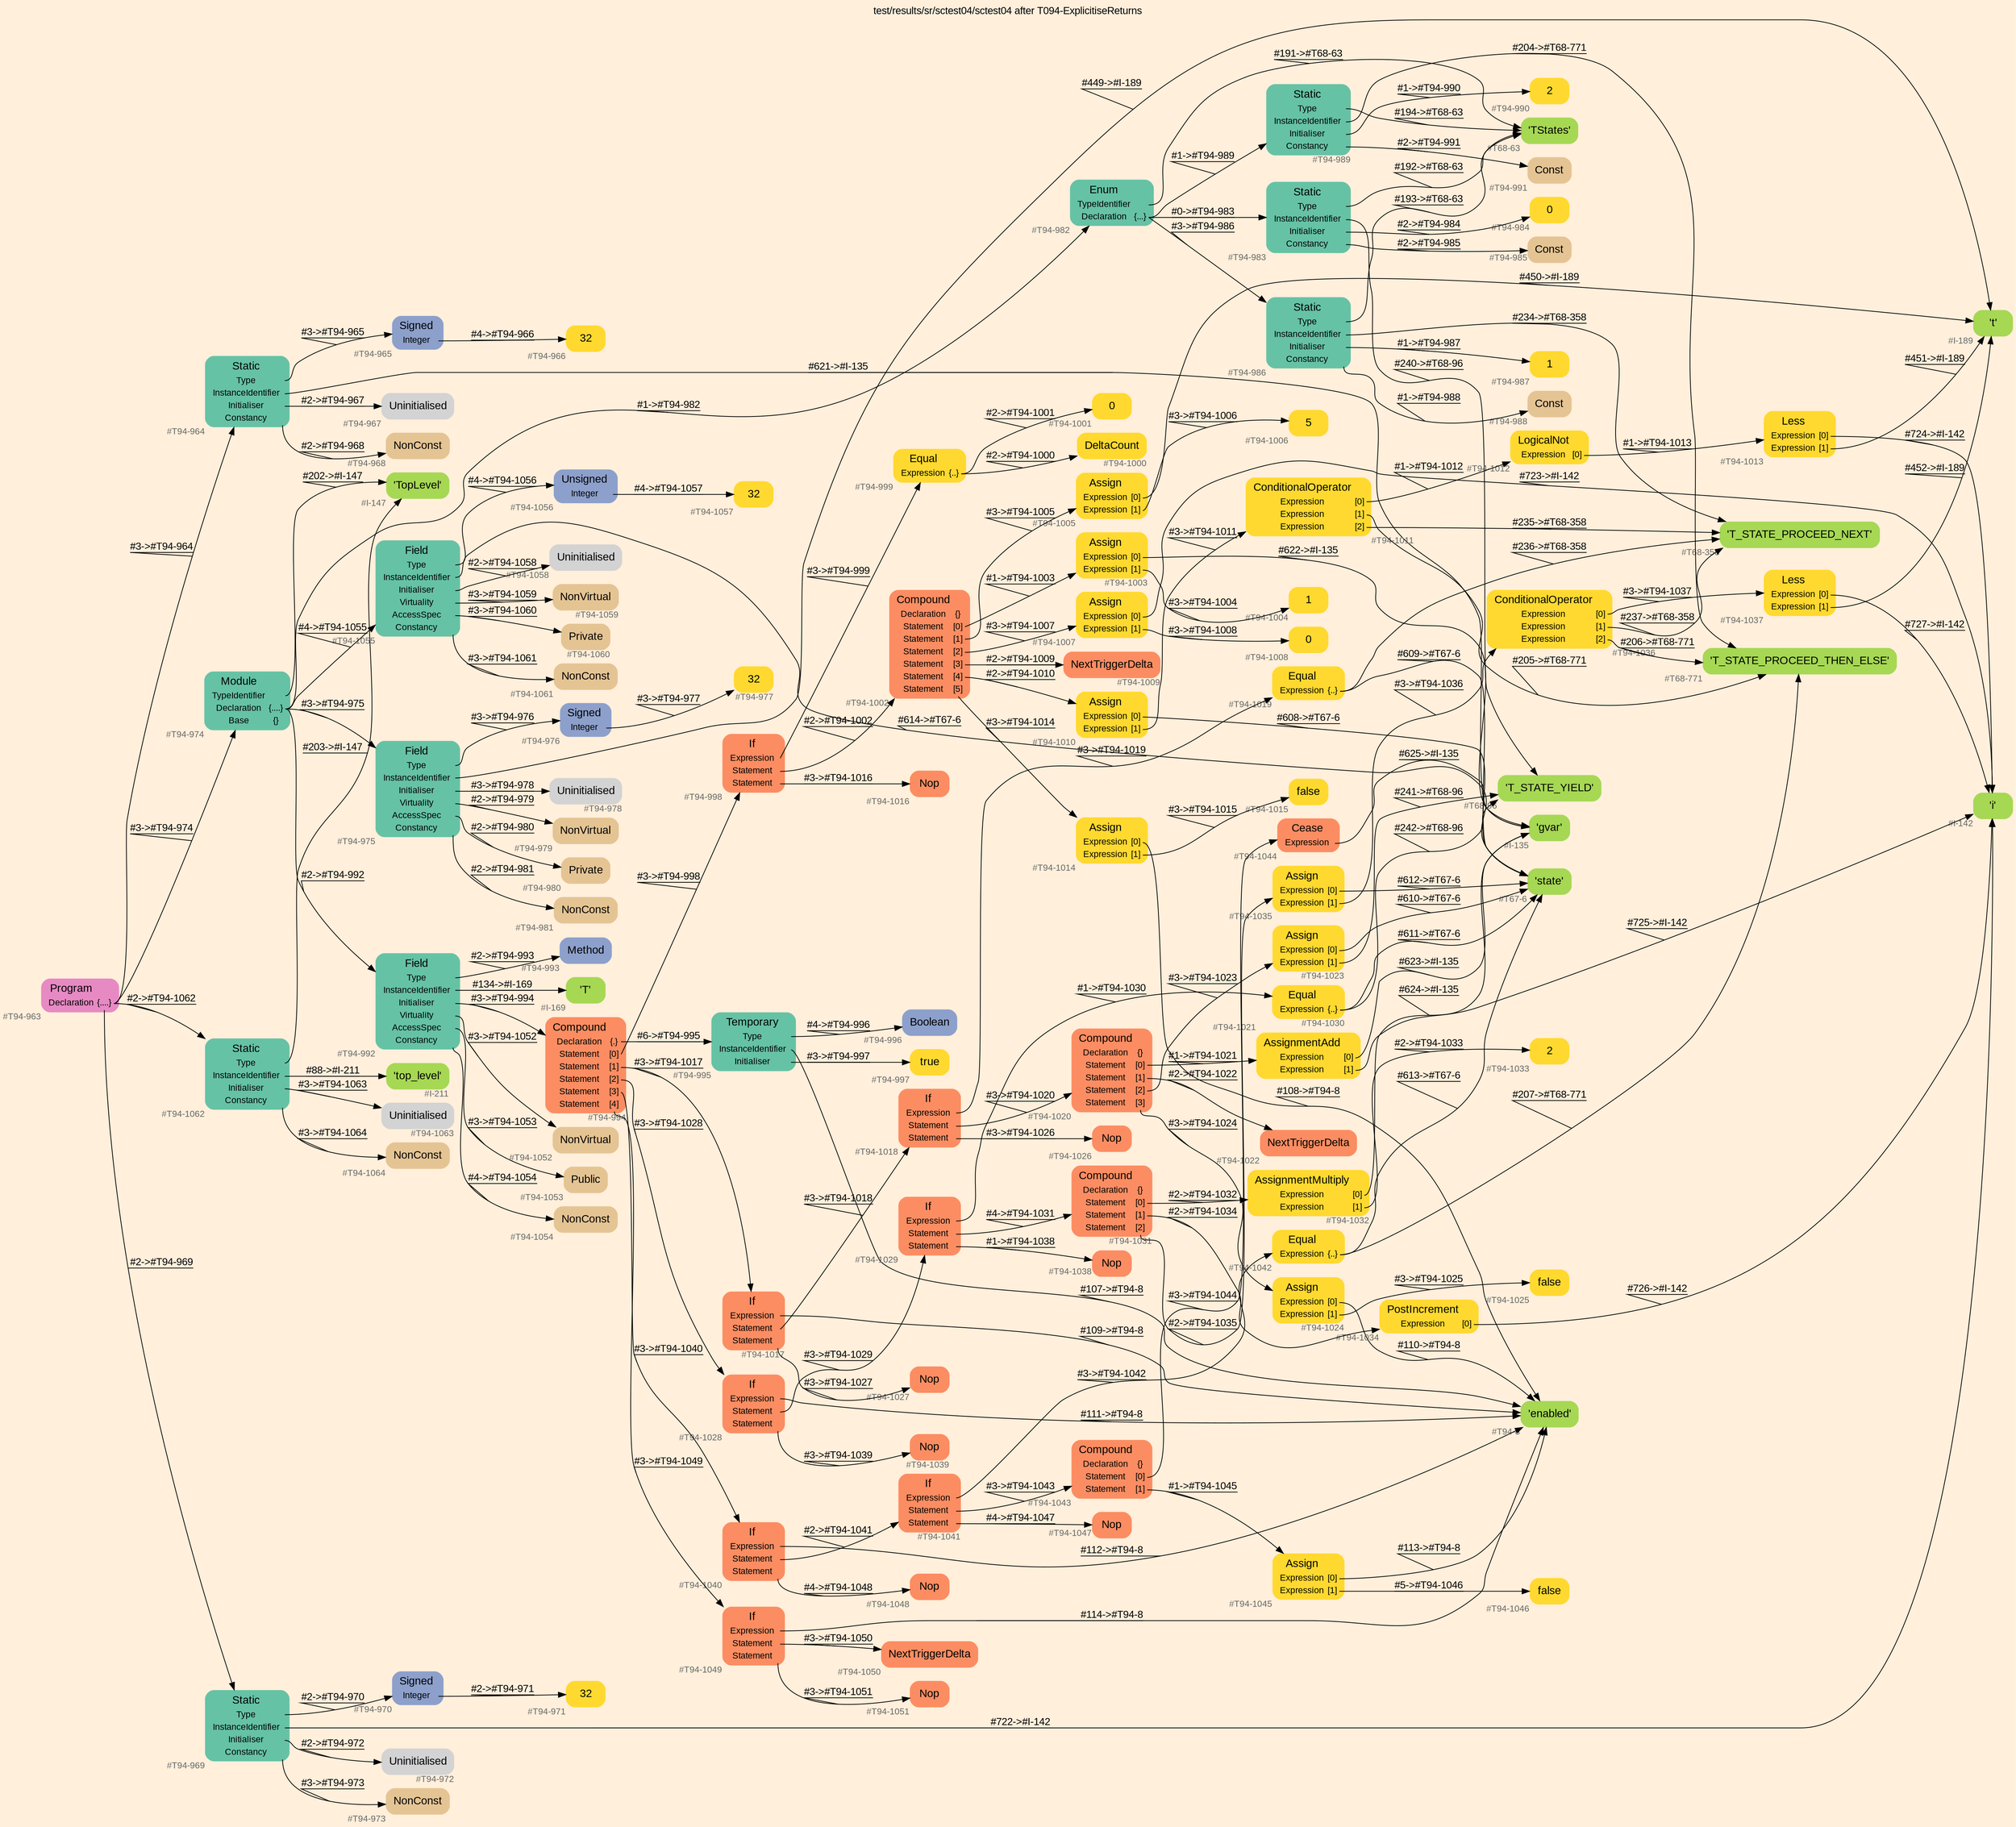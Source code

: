digraph "test/results/sr/sctest04/sctest04 after T094-ExplicitiseReturns" {
label = "test/results/sr/sctest04/sctest04 after T094-ExplicitiseReturns"
labelloc = t
graph [
    rankdir = "LR"
    ranksep = 0.3
    bgcolor = antiquewhite1
    color = black
    fontcolor = black
    fontname = "Arial"
];
node [
    fontname = "Arial"
];
edge [
    fontname = "Arial"
];

// -------------------- node figure --------------------
// -------- block #T94-963 ----------
"#T94-963" [
    fillcolor = "/set28/4"
    xlabel = "#T94-963"
    fontsize = "12"
    fontcolor = grey40
    shape = "plaintext"
    label = <<TABLE BORDER="0" CELLBORDER="0" CELLSPACING="0">
     <TR><TD><FONT COLOR="black" POINT-SIZE="15">Program</FONT></TD></TR>
     <TR><TD><FONT COLOR="black" POINT-SIZE="12">Declaration</FONT></TD><TD PORT="port0"><FONT COLOR="black" POINT-SIZE="12">{....}</FONT></TD></TR>
    </TABLE>>
    style = "rounded,filled"
];

// -------- block #T94-964 ----------
"#T94-964" [
    fillcolor = "/set28/1"
    xlabel = "#T94-964"
    fontsize = "12"
    fontcolor = grey40
    shape = "plaintext"
    label = <<TABLE BORDER="0" CELLBORDER="0" CELLSPACING="0">
     <TR><TD><FONT COLOR="black" POINT-SIZE="15">Static</FONT></TD></TR>
     <TR><TD><FONT COLOR="black" POINT-SIZE="12">Type</FONT></TD><TD PORT="port0"></TD></TR>
     <TR><TD><FONT COLOR="black" POINT-SIZE="12">InstanceIdentifier</FONT></TD><TD PORT="port1"></TD></TR>
     <TR><TD><FONT COLOR="black" POINT-SIZE="12">Initialiser</FONT></TD><TD PORT="port2"></TD></TR>
     <TR><TD><FONT COLOR="black" POINT-SIZE="12">Constancy</FONT></TD><TD PORT="port3"></TD></TR>
    </TABLE>>
    style = "rounded,filled"
];

// -------- block #T94-965 ----------
"#T94-965" [
    fillcolor = "/set28/3"
    xlabel = "#T94-965"
    fontsize = "12"
    fontcolor = grey40
    shape = "plaintext"
    label = <<TABLE BORDER="0" CELLBORDER="0" CELLSPACING="0">
     <TR><TD><FONT COLOR="black" POINT-SIZE="15">Signed</FONT></TD></TR>
     <TR><TD><FONT COLOR="black" POINT-SIZE="12">Integer</FONT></TD><TD PORT="port0"></TD></TR>
    </TABLE>>
    style = "rounded,filled"
];

// -------- block #T94-966 ----------
"#T94-966" [
    fillcolor = "/set28/6"
    xlabel = "#T94-966"
    fontsize = "12"
    fontcolor = grey40
    shape = "plaintext"
    label = <<TABLE BORDER="0" CELLBORDER="0" CELLSPACING="0">
     <TR><TD><FONT COLOR="black" POINT-SIZE="15">32</FONT></TD></TR>
    </TABLE>>
    style = "rounded,filled"
];

// -------- block #I-135 ----------
"#I-135" [
    fillcolor = "/set28/5"
    xlabel = "#I-135"
    fontsize = "12"
    fontcolor = grey40
    shape = "plaintext"
    label = <<TABLE BORDER="0" CELLBORDER="0" CELLSPACING="0">
     <TR><TD><FONT COLOR="black" POINT-SIZE="15">'gvar'</FONT></TD></TR>
    </TABLE>>
    style = "rounded,filled"
];

// -------- block #T94-967 ----------
"#T94-967" [
    xlabel = "#T94-967"
    fontsize = "12"
    fontcolor = grey40
    shape = "plaintext"
    label = <<TABLE BORDER="0" CELLBORDER="0" CELLSPACING="0">
     <TR><TD><FONT COLOR="black" POINT-SIZE="15">Uninitialised</FONT></TD></TR>
    </TABLE>>
    style = "rounded,filled"
];

// -------- block #T94-968 ----------
"#T94-968" [
    fillcolor = "/set28/7"
    xlabel = "#T94-968"
    fontsize = "12"
    fontcolor = grey40
    shape = "plaintext"
    label = <<TABLE BORDER="0" CELLBORDER="0" CELLSPACING="0">
     <TR><TD><FONT COLOR="black" POINT-SIZE="15">NonConst</FONT></TD></TR>
    </TABLE>>
    style = "rounded,filled"
];

// -------- block #T94-969 ----------
"#T94-969" [
    fillcolor = "/set28/1"
    xlabel = "#T94-969"
    fontsize = "12"
    fontcolor = grey40
    shape = "plaintext"
    label = <<TABLE BORDER="0" CELLBORDER="0" CELLSPACING="0">
     <TR><TD><FONT COLOR="black" POINT-SIZE="15">Static</FONT></TD></TR>
     <TR><TD><FONT COLOR="black" POINT-SIZE="12">Type</FONT></TD><TD PORT="port0"></TD></TR>
     <TR><TD><FONT COLOR="black" POINT-SIZE="12">InstanceIdentifier</FONT></TD><TD PORT="port1"></TD></TR>
     <TR><TD><FONT COLOR="black" POINT-SIZE="12">Initialiser</FONT></TD><TD PORT="port2"></TD></TR>
     <TR><TD><FONT COLOR="black" POINT-SIZE="12">Constancy</FONT></TD><TD PORT="port3"></TD></TR>
    </TABLE>>
    style = "rounded,filled"
];

// -------- block #T94-970 ----------
"#T94-970" [
    fillcolor = "/set28/3"
    xlabel = "#T94-970"
    fontsize = "12"
    fontcolor = grey40
    shape = "plaintext"
    label = <<TABLE BORDER="0" CELLBORDER="0" CELLSPACING="0">
     <TR><TD><FONT COLOR="black" POINT-SIZE="15">Signed</FONT></TD></TR>
     <TR><TD><FONT COLOR="black" POINT-SIZE="12">Integer</FONT></TD><TD PORT="port0"></TD></TR>
    </TABLE>>
    style = "rounded,filled"
];

// -------- block #T94-971 ----------
"#T94-971" [
    fillcolor = "/set28/6"
    xlabel = "#T94-971"
    fontsize = "12"
    fontcolor = grey40
    shape = "plaintext"
    label = <<TABLE BORDER="0" CELLBORDER="0" CELLSPACING="0">
     <TR><TD><FONT COLOR="black" POINT-SIZE="15">32</FONT></TD></TR>
    </TABLE>>
    style = "rounded,filled"
];

// -------- block #I-142 ----------
"#I-142" [
    fillcolor = "/set28/5"
    xlabel = "#I-142"
    fontsize = "12"
    fontcolor = grey40
    shape = "plaintext"
    label = <<TABLE BORDER="0" CELLBORDER="0" CELLSPACING="0">
     <TR><TD><FONT COLOR="black" POINT-SIZE="15">'i'</FONT></TD></TR>
    </TABLE>>
    style = "rounded,filled"
];

// -------- block #T94-972 ----------
"#T94-972" [
    xlabel = "#T94-972"
    fontsize = "12"
    fontcolor = grey40
    shape = "plaintext"
    label = <<TABLE BORDER="0" CELLBORDER="0" CELLSPACING="0">
     <TR><TD><FONT COLOR="black" POINT-SIZE="15">Uninitialised</FONT></TD></TR>
    </TABLE>>
    style = "rounded,filled"
];

// -------- block #T94-973 ----------
"#T94-973" [
    fillcolor = "/set28/7"
    xlabel = "#T94-973"
    fontsize = "12"
    fontcolor = grey40
    shape = "plaintext"
    label = <<TABLE BORDER="0" CELLBORDER="0" CELLSPACING="0">
     <TR><TD><FONT COLOR="black" POINT-SIZE="15">NonConst</FONT></TD></TR>
    </TABLE>>
    style = "rounded,filled"
];

// -------- block #T94-974 ----------
"#T94-974" [
    fillcolor = "/set28/1"
    xlabel = "#T94-974"
    fontsize = "12"
    fontcolor = grey40
    shape = "plaintext"
    label = <<TABLE BORDER="0" CELLBORDER="0" CELLSPACING="0">
     <TR><TD><FONT COLOR="black" POINT-SIZE="15">Module</FONT></TD></TR>
     <TR><TD><FONT COLOR="black" POINT-SIZE="12">TypeIdentifier</FONT></TD><TD PORT="port0"></TD></TR>
     <TR><TD><FONT COLOR="black" POINT-SIZE="12">Declaration</FONT></TD><TD PORT="port1"><FONT COLOR="black" POINT-SIZE="12">{....}</FONT></TD></TR>
     <TR><TD><FONT COLOR="black" POINT-SIZE="12">Base</FONT></TD><TD PORT="port2"><FONT COLOR="black" POINT-SIZE="12">{}</FONT></TD></TR>
    </TABLE>>
    style = "rounded,filled"
];

// -------- block #I-147 ----------
"#I-147" [
    fillcolor = "/set28/5"
    xlabel = "#I-147"
    fontsize = "12"
    fontcolor = grey40
    shape = "plaintext"
    label = <<TABLE BORDER="0" CELLBORDER="0" CELLSPACING="0">
     <TR><TD><FONT COLOR="black" POINT-SIZE="15">'TopLevel'</FONT></TD></TR>
    </TABLE>>
    style = "rounded,filled"
];

// -------- block #T94-975 ----------
"#T94-975" [
    fillcolor = "/set28/1"
    xlabel = "#T94-975"
    fontsize = "12"
    fontcolor = grey40
    shape = "plaintext"
    label = <<TABLE BORDER="0" CELLBORDER="0" CELLSPACING="0">
     <TR><TD><FONT COLOR="black" POINT-SIZE="15">Field</FONT></TD></TR>
     <TR><TD><FONT COLOR="black" POINT-SIZE="12">Type</FONT></TD><TD PORT="port0"></TD></TR>
     <TR><TD><FONT COLOR="black" POINT-SIZE="12">InstanceIdentifier</FONT></TD><TD PORT="port1"></TD></TR>
     <TR><TD><FONT COLOR="black" POINT-SIZE="12">Initialiser</FONT></TD><TD PORT="port2"></TD></TR>
     <TR><TD><FONT COLOR="black" POINT-SIZE="12">Virtuality</FONT></TD><TD PORT="port3"></TD></TR>
     <TR><TD><FONT COLOR="black" POINT-SIZE="12">AccessSpec</FONT></TD><TD PORT="port4"></TD></TR>
     <TR><TD><FONT COLOR="black" POINT-SIZE="12">Constancy</FONT></TD><TD PORT="port5"></TD></TR>
    </TABLE>>
    style = "rounded,filled"
];

// -------- block #T94-976 ----------
"#T94-976" [
    fillcolor = "/set28/3"
    xlabel = "#T94-976"
    fontsize = "12"
    fontcolor = grey40
    shape = "plaintext"
    label = <<TABLE BORDER="0" CELLBORDER="0" CELLSPACING="0">
     <TR><TD><FONT COLOR="black" POINT-SIZE="15">Signed</FONT></TD></TR>
     <TR><TD><FONT COLOR="black" POINT-SIZE="12">Integer</FONT></TD><TD PORT="port0"></TD></TR>
    </TABLE>>
    style = "rounded,filled"
];

// -------- block #T94-977 ----------
"#T94-977" [
    fillcolor = "/set28/6"
    xlabel = "#T94-977"
    fontsize = "12"
    fontcolor = grey40
    shape = "plaintext"
    label = <<TABLE BORDER="0" CELLBORDER="0" CELLSPACING="0">
     <TR><TD><FONT COLOR="black" POINT-SIZE="15">32</FONT></TD></TR>
    </TABLE>>
    style = "rounded,filled"
];

// -------- block #I-189 ----------
"#I-189" [
    fillcolor = "/set28/5"
    xlabel = "#I-189"
    fontsize = "12"
    fontcolor = grey40
    shape = "plaintext"
    label = <<TABLE BORDER="0" CELLBORDER="0" CELLSPACING="0">
     <TR><TD><FONT COLOR="black" POINT-SIZE="15">'t'</FONT></TD></TR>
    </TABLE>>
    style = "rounded,filled"
];

// -------- block #T94-978 ----------
"#T94-978" [
    xlabel = "#T94-978"
    fontsize = "12"
    fontcolor = grey40
    shape = "plaintext"
    label = <<TABLE BORDER="0" CELLBORDER="0" CELLSPACING="0">
     <TR><TD><FONT COLOR="black" POINT-SIZE="15">Uninitialised</FONT></TD></TR>
    </TABLE>>
    style = "rounded,filled"
];

// -------- block #T94-979 ----------
"#T94-979" [
    fillcolor = "/set28/7"
    xlabel = "#T94-979"
    fontsize = "12"
    fontcolor = grey40
    shape = "plaintext"
    label = <<TABLE BORDER="0" CELLBORDER="0" CELLSPACING="0">
     <TR><TD><FONT COLOR="black" POINT-SIZE="15">NonVirtual</FONT></TD></TR>
    </TABLE>>
    style = "rounded,filled"
];

// -------- block #T94-980 ----------
"#T94-980" [
    fillcolor = "/set28/7"
    xlabel = "#T94-980"
    fontsize = "12"
    fontcolor = grey40
    shape = "plaintext"
    label = <<TABLE BORDER="0" CELLBORDER="0" CELLSPACING="0">
     <TR><TD><FONT COLOR="black" POINT-SIZE="15">Private</FONT></TD></TR>
    </TABLE>>
    style = "rounded,filled"
];

// -------- block #T94-981 ----------
"#T94-981" [
    fillcolor = "/set28/7"
    xlabel = "#T94-981"
    fontsize = "12"
    fontcolor = grey40
    shape = "plaintext"
    label = <<TABLE BORDER="0" CELLBORDER="0" CELLSPACING="0">
     <TR><TD><FONT COLOR="black" POINT-SIZE="15">NonConst</FONT></TD></TR>
    </TABLE>>
    style = "rounded,filled"
];

// -------- block #T94-982 ----------
"#T94-982" [
    fillcolor = "/set28/1"
    xlabel = "#T94-982"
    fontsize = "12"
    fontcolor = grey40
    shape = "plaintext"
    label = <<TABLE BORDER="0" CELLBORDER="0" CELLSPACING="0">
     <TR><TD><FONT COLOR="black" POINT-SIZE="15">Enum</FONT></TD></TR>
     <TR><TD><FONT COLOR="black" POINT-SIZE="12">TypeIdentifier</FONT></TD><TD PORT="port0"></TD></TR>
     <TR><TD><FONT COLOR="black" POINT-SIZE="12">Declaration</FONT></TD><TD PORT="port1"><FONT COLOR="black" POINT-SIZE="12">{...}</FONT></TD></TR>
    </TABLE>>
    style = "rounded,filled"
];

// -------- block #T68-63 ----------
"#T68-63" [
    fillcolor = "/set28/5"
    xlabel = "#T68-63"
    fontsize = "12"
    fontcolor = grey40
    shape = "plaintext"
    label = <<TABLE BORDER="0" CELLBORDER="0" CELLSPACING="0">
     <TR><TD><FONT COLOR="black" POINT-SIZE="15">'TStates'</FONT></TD></TR>
    </TABLE>>
    style = "rounded,filled"
];

// -------- block #T94-983 ----------
"#T94-983" [
    fillcolor = "/set28/1"
    xlabel = "#T94-983"
    fontsize = "12"
    fontcolor = grey40
    shape = "plaintext"
    label = <<TABLE BORDER="0" CELLBORDER="0" CELLSPACING="0">
     <TR><TD><FONT COLOR="black" POINT-SIZE="15">Static</FONT></TD></TR>
     <TR><TD><FONT COLOR="black" POINT-SIZE="12">Type</FONT></TD><TD PORT="port0"></TD></TR>
     <TR><TD><FONT COLOR="black" POINT-SIZE="12">InstanceIdentifier</FONT></TD><TD PORT="port1"></TD></TR>
     <TR><TD><FONT COLOR="black" POINT-SIZE="12">Initialiser</FONT></TD><TD PORT="port2"></TD></TR>
     <TR><TD><FONT COLOR="black" POINT-SIZE="12">Constancy</FONT></TD><TD PORT="port3"></TD></TR>
    </TABLE>>
    style = "rounded,filled"
];

// -------- block #T68-96 ----------
"#T68-96" [
    fillcolor = "/set28/5"
    xlabel = "#T68-96"
    fontsize = "12"
    fontcolor = grey40
    shape = "plaintext"
    label = <<TABLE BORDER="0" CELLBORDER="0" CELLSPACING="0">
     <TR><TD><FONT COLOR="black" POINT-SIZE="15">'T_STATE_YIELD'</FONT></TD></TR>
    </TABLE>>
    style = "rounded,filled"
];

// -------- block #T94-984 ----------
"#T94-984" [
    fillcolor = "/set28/6"
    xlabel = "#T94-984"
    fontsize = "12"
    fontcolor = grey40
    shape = "plaintext"
    label = <<TABLE BORDER="0" CELLBORDER="0" CELLSPACING="0">
     <TR><TD><FONT COLOR="black" POINT-SIZE="15">0</FONT></TD></TR>
    </TABLE>>
    style = "rounded,filled"
];

// -------- block #T94-985 ----------
"#T94-985" [
    fillcolor = "/set28/7"
    xlabel = "#T94-985"
    fontsize = "12"
    fontcolor = grey40
    shape = "plaintext"
    label = <<TABLE BORDER="0" CELLBORDER="0" CELLSPACING="0">
     <TR><TD><FONT COLOR="black" POINT-SIZE="15">Const</FONT></TD></TR>
    </TABLE>>
    style = "rounded,filled"
];

// -------- block #T94-986 ----------
"#T94-986" [
    fillcolor = "/set28/1"
    xlabel = "#T94-986"
    fontsize = "12"
    fontcolor = grey40
    shape = "plaintext"
    label = <<TABLE BORDER="0" CELLBORDER="0" CELLSPACING="0">
     <TR><TD><FONT COLOR="black" POINT-SIZE="15">Static</FONT></TD></TR>
     <TR><TD><FONT COLOR="black" POINT-SIZE="12">Type</FONT></TD><TD PORT="port0"></TD></TR>
     <TR><TD><FONT COLOR="black" POINT-SIZE="12">InstanceIdentifier</FONT></TD><TD PORT="port1"></TD></TR>
     <TR><TD><FONT COLOR="black" POINT-SIZE="12">Initialiser</FONT></TD><TD PORT="port2"></TD></TR>
     <TR><TD><FONT COLOR="black" POINT-SIZE="12">Constancy</FONT></TD><TD PORT="port3"></TD></TR>
    </TABLE>>
    style = "rounded,filled"
];

// -------- block #T68-358 ----------
"#T68-358" [
    fillcolor = "/set28/5"
    xlabel = "#T68-358"
    fontsize = "12"
    fontcolor = grey40
    shape = "plaintext"
    label = <<TABLE BORDER="0" CELLBORDER="0" CELLSPACING="0">
     <TR><TD><FONT COLOR="black" POINT-SIZE="15">'T_STATE_PROCEED_NEXT'</FONT></TD></TR>
    </TABLE>>
    style = "rounded,filled"
];

// -------- block #T94-987 ----------
"#T94-987" [
    fillcolor = "/set28/6"
    xlabel = "#T94-987"
    fontsize = "12"
    fontcolor = grey40
    shape = "plaintext"
    label = <<TABLE BORDER="0" CELLBORDER="0" CELLSPACING="0">
     <TR><TD><FONT COLOR="black" POINT-SIZE="15">1</FONT></TD></TR>
    </TABLE>>
    style = "rounded,filled"
];

// -------- block #T94-988 ----------
"#T94-988" [
    fillcolor = "/set28/7"
    xlabel = "#T94-988"
    fontsize = "12"
    fontcolor = grey40
    shape = "plaintext"
    label = <<TABLE BORDER="0" CELLBORDER="0" CELLSPACING="0">
     <TR><TD><FONT COLOR="black" POINT-SIZE="15">Const</FONT></TD></TR>
    </TABLE>>
    style = "rounded,filled"
];

// -------- block #T94-989 ----------
"#T94-989" [
    fillcolor = "/set28/1"
    xlabel = "#T94-989"
    fontsize = "12"
    fontcolor = grey40
    shape = "plaintext"
    label = <<TABLE BORDER="0" CELLBORDER="0" CELLSPACING="0">
     <TR><TD><FONT COLOR="black" POINT-SIZE="15">Static</FONT></TD></TR>
     <TR><TD><FONT COLOR="black" POINT-SIZE="12">Type</FONT></TD><TD PORT="port0"></TD></TR>
     <TR><TD><FONT COLOR="black" POINT-SIZE="12">InstanceIdentifier</FONT></TD><TD PORT="port1"></TD></TR>
     <TR><TD><FONT COLOR="black" POINT-SIZE="12">Initialiser</FONT></TD><TD PORT="port2"></TD></TR>
     <TR><TD><FONT COLOR="black" POINT-SIZE="12">Constancy</FONT></TD><TD PORT="port3"></TD></TR>
    </TABLE>>
    style = "rounded,filled"
];

// -------- block #T68-771 ----------
"#T68-771" [
    fillcolor = "/set28/5"
    xlabel = "#T68-771"
    fontsize = "12"
    fontcolor = grey40
    shape = "plaintext"
    label = <<TABLE BORDER="0" CELLBORDER="0" CELLSPACING="0">
     <TR><TD><FONT COLOR="black" POINT-SIZE="15">'T_STATE_PROCEED_THEN_ELSE'</FONT></TD></TR>
    </TABLE>>
    style = "rounded,filled"
];

// -------- block #T94-990 ----------
"#T94-990" [
    fillcolor = "/set28/6"
    xlabel = "#T94-990"
    fontsize = "12"
    fontcolor = grey40
    shape = "plaintext"
    label = <<TABLE BORDER="0" CELLBORDER="0" CELLSPACING="0">
     <TR><TD><FONT COLOR="black" POINT-SIZE="15">2</FONT></TD></TR>
    </TABLE>>
    style = "rounded,filled"
];

// -------- block #T94-991 ----------
"#T94-991" [
    fillcolor = "/set28/7"
    xlabel = "#T94-991"
    fontsize = "12"
    fontcolor = grey40
    shape = "plaintext"
    label = <<TABLE BORDER="0" CELLBORDER="0" CELLSPACING="0">
     <TR><TD><FONT COLOR="black" POINT-SIZE="15">Const</FONT></TD></TR>
    </TABLE>>
    style = "rounded,filled"
];

// -------- block #T94-992 ----------
"#T94-992" [
    fillcolor = "/set28/1"
    xlabel = "#T94-992"
    fontsize = "12"
    fontcolor = grey40
    shape = "plaintext"
    label = <<TABLE BORDER="0" CELLBORDER="0" CELLSPACING="0">
     <TR><TD><FONT COLOR="black" POINT-SIZE="15">Field</FONT></TD></TR>
     <TR><TD><FONT COLOR="black" POINT-SIZE="12">Type</FONT></TD><TD PORT="port0"></TD></TR>
     <TR><TD><FONT COLOR="black" POINT-SIZE="12">InstanceIdentifier</FONT></TD><TD PORT="port1"></TD></TR>
     <TR><TD><FONT COLOR="black" POINT-SIZE="12">Initialiser</FONT></TD><TD PORT="port2"></TD></TR>
     <TR><TD><FONT COLOR="black" POINT-SIZE="12">Virtuality</FONT></TD><TD PORT="port3"></TD></TR>
     <TR><TD><FONT COLOR="black" POINT-SIZE="12">AccessSpec</FONT></TD><TD PORT="port4"></TD></TR>
     <TR><TD><FONT COLOR="black" POINT-SIZE="12">Constancy</FONT></TD><TD PORT="port5"></TD></TR>
    </TABLE>>
    style = "rounded,filled"
];

// -------- block #T94-993 ----------
"#T94-993" [
    fillcolor = "/set28/3"
    xlabel = "#T94-993"
    fontsize = "12"
    fontcolor = grey40
    shape = "plaintext"
    label = <<TABLE BORDER="0" CELLBORDER="0" CELLSPACING="0">
     <TR><TD><FONT COLOR="black" POINT-SIZE="15">Method</FONT></TD></TR>
    </TABLE>>
    style = "rounded,filled"
];

// -------- block #I-169 ----------
"#I-169" [
    fillcolor = "/set28/5"
    xlabel = "#I-169"
    fontsize = "12"
    fontcolor = grey40
    shape = "plaintext"
    label = <<TABLE BORDER="0" CELLBORDER="0" CELLSPACING="0">
     <TR><TD><FONT COLOR="black" POINT-SIZE="15">'T'</FONT></TD></TR>
    </TABLE>>
    style = "rounded,filled"
];

// -------- block #T94-994 ----------
"#T94-994" [
    fillcolor = "/set28/2"
    xlabel = "#T94-994"
    fontsize = "12"
    fontcolor = grey40
    shape = "plaintext"
    label = <<TABLE BORDER="0" CELLBORDER="0" CELLSPACING="0">
     <TR><TD><FONT COLOR="black" POINT-SIZE="15">Compound</FONT></TD></TR>
     <TR><TD><FONT COLOR="black" POINT-SIZE="12">Declaration</FONT></TD><TD PORT="port0"><FONT COLOR="black" POINT-SIZE="12">{.}</FONT></TD></TR>
     <TR><TD><FONT COLOR="black" POINT-SIZE="12">Statement</FONT></TD><TD PORT="port1"><FONT COLOR="black" POINT-SIZE="12">[0]</FONT></TD></TR>
     <TR><TD><FONT COLOR="black" POINT-SIZE="12">Statement</FONT></TD><TD PORT="port2"><FONT COLOR="black" POINT-SIZE="12">[1]</FONT></TD></TR>
     <TR><TD><FONT COLOR="black" POINT-SIZE="12">Statement</FONT></TD><TD PORT="port3"><FONT COLOR="black" POINT-SIZE="12">[2]</FONT></TD></TR>
     <TR><TD><FONT COLOR="black" POINT-SIZE="12">Statement</FONT></TD><TD PORT="port4"><FONT COLOR="black" POINT-SIZE="12">[3]</FONT></TD></TR>
     <TR><TD><FONT COLOR="black" POINT-SIZE="12">Statement</FONT></TD><TD PORT="port5"><FONT COLOR="black" POINT-SIZE="12">[4]</FONT></TD></TR>
    </TABLE>>
    style = "rounded,filled"
];

// -------- block #T94-995 ----------
"#T94-995" [
    fillcolor = "/set28/1"
    xlabel = "#T94-995"
    fontsize = "12"
    fontcolor = grey40
    shape = "plaintext"
    label = <<TABLE BORDER="0" CELLBORDER="0" CELLSPACING="0">
     <TR><TD><FONT COLOR="black" POINT-SIZE="15">Temporary</FONT></TD></TR>
     <TR><TD><FONT COLOR="black" POINT-SIZE="12">Type</FONT></TD><TD PORT="port0"></TD></TR>
     <TR><TD><FONT COLOR="black" POINT-SIZE="12">InstanceIdentifier</FONT></TD><TD PORT="port1"></TD></TR>
     <TR><TD><FONT COLOR="black" POINT-SIZE="12">Initialiser</FONT></TD><TD PORT="port2"></TD></TR>
    </TABLE>>
    style = "rounded,filled"
];

// -------- block #T94-996 ----------
"#T94-996" [
    fillcolor = "/set28/3"
    xlabel = "#T94-996"
    fontsize = "12"
    fontcolor = grey40
    shape = "plaintext"
    label = <<TABLE BORDER="0" CELLBORDER="0" CELLSPACING="0">
     <TR><TD><FONT COLOR="black" POINT-SIZE="15">Boolean</FONT></TD></TR>
    </TABLE>>
    style = "rounded,filled"
];

// -------- block #T94-8 ----------
"#T94-8" [
    fillcolor = "/set28/5"
    xlabel = "#T94-8"
    fontsize = "12"
    fontcolor = grey40
    shape = "plaintext"
    label = <<TABLE BORDER="0" CELLBORDER="0" CELLSPACING="0">
     <TR><TD><FONT COLOR="black" POINT-SIZE="15">'enabled'</FONT></TD></TR>
    </TABLE>>
    style = "rounded,filled"
];

// -------- block #T94-997 ----------
"#T94-997" [
    fillcolor = "/set28/6"
    xlabel = "#T94-997"
    fontsize = "12"
    fontcolor = grey40
    shape = "plaintext"
    label = <<TABLE BORDER="0" CELLBORDER="0" CELLSPACING="0">
     <TR><TD><FONT COLOR="black" POINT-SIZE="15">true</FONT></TD></TR>
    </TABLE>>
    style = "rounded,filled"
];

// -------- block #T94-998 ----------
"#T94-998" [
    fillcolor = "/set28/2"
    xlabel = "#T94-998"
    fontsize = "12"
    fontcolor = grey40
    shape = "plaintext"
    label = <<TABLE BORDER="0" CELLBORDER="0" CELLSPACING="0">
     <TR><TD><FONT COLOR="black" POINT-SIZE="15">If</FONT></TD></TR>
     <TR><TD><FONT COLOR="black" POINT-SIZE="12">Expression</FONT></TD><TD PORT="port0"></TD></TR>
     <TR><TD><FONT COLOR="black" POINT-SIZE="12">Statement</FONT></TD><TD PORT="port1"></TD></TR>
     <TR><TD><FONT COLOR="black" POINT-SIZE="12">Statement</FONT></TD><TD PORT="port2"></TD></TR>
    </TABLE>>
    style = "rounded,filled"
];

// -------- block #T94-999 ----------
"#T94-999" [
    fillcolor = "/set28/6"
    xlabel = "#T94-999"
    fontsize = "12"
    fontcolor = grey40
    shape = "plaintext"
    label = <<TABLE BORDER="0" CELLBORDER="0" CELLSPACING="0">
     <TR><TD><FONT COLOR="black" POINT-SIZE="15">Equal</FONT></TD></TR>
     <TR><TD><FONT COLOR="black" POINT-SIZE="12">Expression</FONT></TD><TD PORT="port0"><FONT COLOR="black" POINT-SIZE="12">{..}</FONT></TD></TR>
    </TABLE>>
    style = "rounded,filled"
];

// -------- block #T94-1000 ----------
"#T94-1000" [
    fillcolor = "/set28/6"
    xlabel = "#T94-1000"
    fontsize = "12"
    fontcolor = grey40
    shape = "plaintext"
    label = <<TABLE BORDER="0" CELLBORDER="0" CELLSPACING="0">
     <TR><TD><FONT COLOR="black" POINT-SIZE="15">DeltaCount</FONT></TD></TR>
    </TABLE>>
    style = "rounded,filled"
];

// -------- block #T94-1001 ----------
"#T94-1001" [
    fillcolor = "/set28/6"
    xlabel = "#T94-1001"
    fontsize = "12"
    fontcolor = grey40
    shape = "plaintext"
    label = <<TABLE BORDER="0" CELLBORDER="0" CELLSPACING="0">
     <TR><TD><FONT COLOR="black" POINT-SIZE="15">0</FONT></TD></TR>
    </TABLE>>
    style = "rounded,filled"
];

// -------- block #T94-1002 ----------
"#T94-1002" [
    fillcolor = "/set28/2"
    xlabel = "#T94-1002"
    fontsize = "12"
    fontcolor = grey40
    shape = "plaintext"
    label = <<TABLE BORDER="0" CELLBORDER="0" CELLSPACING="0">
     <TR><TD><FONT COLOR="black" POINT-SIZE="15">Compound</FONT></TD></TR>
     <TR><TD><FONT COLOR="black" POINT-SIZE="12">Declaration</FONT></TD><TD PORT="port0"><FONT COLOR="black" POINT-SIZE="12">{}</FONT></TD></TR>
     <TR><TD><FONT COLOR="black" POINT-SIZE="12">Statement</FONT></TD><TD PORT="port1"><FONT COLOR="black" POINT-SIZE="12">[0]</FONT></TD></TR>
     <TR><TD><FONT COLOR="black" POINT-SIZE="12">Statement</FONT></TD><TD PORT="port2"><FONT COLOR="black" POINT-SIZE="12">[1]</FONT></TD></TR>
     <TR><TD><FONT COLOR="black" POINT-SIZE="12">Statement</FONT></TD><TD PORT="port3"><FONT COLOR="black" POINT-SIZE="12">[2]</FONT></TD></TR>
     <TR><TD><FONT COLOR="black" POINT-SIZE="12">Statement</FONT></TD><TD PORT="port4"><FONT COLOR="black" POINT-SIZE="12">[3]</FONT></TD></TR>
     <TR><TD><FONT COLOR="black" POINT-SIZE="12">Statement</FONT></TD><TD PORT="port5"><FONT COLOR="black" POINT-SIZE="12">[4]</FONT></TD></TR>
     <TR><TD><FONT COLOR="black" POINT-SIZE="12">Statement</FONT></TD><TD PORT="port6"><FONT COLOR="black" POINT-SIZE="12">[5]</FONT></TD></TR>
    </TABLE>>
    style = "rounded,filled"
];

// -------- block #T94-1003 ----------
"#T94-1003" [
    fillcolor = "/set28/6"
    xlabel = "#T94-1003"
    fontsize = "12"
    fontcolor = grey40
    shape = "plaintext"
    label = <<TABLE BORDER="0" CELLBORDER="0" CELLSPACING="0">
     <TR><TD><FONT COLOR="black" POINT-SIZE="15">Assign</FONT></TD></TR>
     <TR><TD><FONT COLOR="black" POINT-SIZE="12">Expression</FONT></TD><TD PORT="port0"><FONT COLOR="black" POINT-SIZE="12">[0]</FONT></TD></TR>
     <TR><TD><FONT COLOR="black" POINT-SIZE="12">Expression</FONT></TD><TD PORT="port1"><FONT COLOR="black" POINT-SIZE="12">[1]</FONT></TD></TR>
    </TABLE>>
    style = "rounded,filled"
];

// -------- block #T94-1004 ----------
"#T94-1004" [
    fillcolor = "/set28/6"
    xlabel = "#T94-1004"
    fontsize = "12"
    fontcolor = grey40
    shape = "plaintext"
    label = <<TABLE BORDER="0" CELLBORDER="0" CELLSPACING="0">
     <TR><TD><FONT COLOR="black" POINT-SIZE="15">1</FONT></TD></TR>
    </TABLE>>
    style = "rounded,filled"
];

// -------- block #T94-1005 ----------
"#T94-1005" [
    fillcolor = "/set28/6"
    xlabel = "#T94-1005"
    fontsize = "12"
    fontcolor = grey40
    shape = "plaintext"
    label = <<TABLE BORDER="0" CELLBORDER="0" CELLSPACING="0">
     <TR><TD><FONT COLOR="black" POINT-SIZE="15">Assign</FONT></TD></TR>
     <TR><TD><FONT COLOR="black" POINT-SIZE="12">Expression</FONT></TD><TD PORT="port0"><FONT COLOR="black" POINT-SIZE="12">[0]</FONT></TD></TR>
     <TR><TD><FONT COLOR="black" POINT-SIZE="12">Expression</FONT></TD><TD PORT="port1"><FONT COLOR="black" POINT-SIZE="12">[1]</FONT></TD></TR>
    </TABLE>>
    style = "rounded,filled"
];

// -------- block #T94-1006 ----------
"#T94-1006" [
    fillcolor = "/set28/6"
    xlabel = "#T94-1006"
    fontsize = "12"
    fontcolor = grey40
    shape = "plaintext"
    label = <<TABLE BORDER="0" CELLBORDER="0" CELLSPACING="0">
     <TR><TD><FONT COLOR="black" POINT-SIZE="15">5</FONT></TD></TR>
    </TABLE>>
    style = "rounded,filled"
];

// -------- block #T94-1007 ----------
"#T94-1007" [
    fillcolor = "/set28/6"
    xlabel = "#T94-1007"
    fontsize = "12"
    fontcolor = grey40
    shape = "plaintext"
    label = <<TABLE BORDER="0" CELLBORDER="0" CELLSPACING="0">
     <TR><TD><FONT COLOR="black" POINT-SIZE="15">Assign</FONT></TD></TR>
     <TR><TD><FONT COLOR="black" POINT-SIZE="12">Expression</FONT></TD><TD PORT="port0"><FONT COLOR="black" POINT-SIZE="12">[0]</FONT></TD></TR>
     <TR><TD><FONT COLOR="black" POINT-SIZE="12">Expression</FONT></TD><TD PORT="port1"><FONT COLOR="black" POINT-SIZE="12">[1]</FONT></TD></TR>
    </TABLE>>
    style = "rounded,filled"
];

// -------- block #T94-1008 ----------
"#T94-1008" [
    fillcolor = "/set28/6"
    xlabel = "#T94-1008"
    fontsize = "12"
    fontcolor = grey40
    shape = "plaintext"
    label = <<TABLE BORDER="0" CELLBORDER="0" CELLSPACING="0">
     <TR><TD><FONT COLOR="black" POINT-SIZE="15">0</FONT></TD></TR>
    </TABLE>>
    style = "rounded,filled"
];

// -------- block #T94-1009 ----------
"#T94-1009" [
    fillcolor = "/set28/2"
    xlabel = "#T94-1009"
    fontsize = "12"
    fontcolor = grey40
    shape = "plaintext"
    label = <<TABLE BORDER="0" CELLBORDER="0" CELLSPACING="0">
     <TR><TD><FONT COLOR="black" POINT-SIZE="15">NextTriggerDelta</FONT></TD></TR>
    </TABLE>>
    style = "rounded,filled"
];

// -------- block #T94-1010 ----------
"#T94-1010" [
    fillcolor = "/set28/6"
    xlabel = "#T94-1010"
    fontsize = "12"
    fontcolor = grey40
    shape = "plaintext"
    label = <<TABLE BORDER="0" CELLBORDER="0" CELLSPACING="0">
     <TR><TD><FONT COLOR="black" POINT-SIZE="15">Assign</FONT></TD></TR>
     <TR><TD><FONT COLOR="black" POINT-SIZE="12">Expression</FONT></TD><TD PORT="port0"><FONT COLOR="black" POINT-SIZE="12">[0]</FONT></TD></TR>
     <TR><TD><FONT COLOR="black" POINT-SIZE="12">Expression</FONT></TD><TD PORT="port1"><FONT COLOR="black" POINT-SIZE="12">[1]</FONT></TD></TR>
    </TABLE>>
    style = "rounded,filled"
];

// -------- block #T67-6 ----------
"#T67-6" [
    fillcolor = "/set28/5"
    xlabel = "#T67-6"
    fontsize = "12"
    fontcolor = grey40
    shape = "plaintext"
    label = <<TABLE BORDER="0" CELLBORDER="0" CELLSPACING="0">
     <TR><TD><FONT COLOR="black" POINT-SIZE="15">'state'</FONT></TD></TR>
    </TABLE>>
    style = "rounded,filled"
];

// -------- block #T94-1011 ----------
"#T94-1011" [
    fillcolor = "/set28/6"
    xlabel = "#T94-1011"
    fontsize = "12"
    fontcolor = grey40
    shape = "plaintext"
    label = <<TABLE BORDER="0" CELLBORDER="0" CELLSPACING="0">
     <TR><TD><FONT COLOR="black" POINT-SIZE="15">ConditionalOperator</FONT></TD></TR>
     <TR><TD><FONT COLOR="black" POINT-SIZE="12">Expression</FONT></TD><TD PORT="port0"><FONT COLOR="black" POINT-SIZE="12">[0]</FONT></TD></TR>
     <TR><TD><FONT COLOR="black" POINT-SIZE="12">Expression</FONT></TD><TD PORT="port1"><FONT COLOR="black" POINT-SIZE="12">[1]</FONT></TD></TR>
     <TR><TD><FONT COLOR="black" POINT-SIZE="12">Expression</FONT></TD><TD PORT="port2"><FONT COLOR="black" POINT-SIZE="12">[2]</FONT></TD></TR>
    </TABLE>>
    style = "rounded,filled"
];

// -------- block #T94-1012 ----------
"#T94-1012" [
    fillcolor = "/set28/6"
    xlabel = "#T94-1012"
    fontsize = "12"
    fontcolor = grey40
    shape = "plaintext"
    label = <<TABLE BORDER="0" CELLBORDER="0" CELLSPACING="0">
     <TR><TD><FONT COLOR="black" POINT-SIZE="15">LogicalNot</FONT></TD></TR>
     <TR><TD><FONT COLOR="black" POINT-SIZE="12">Expression</FONT></TD><TD PORT="port0"><FONT COLOR="black" POINT-SIZE="12">[0]</FONT></TD></TR>
    </TABLE>>
    style = "rounded,filled"
];

// -------- block #T94-1013 ----------
"#T94-1013" [
    fillcolor = "/set28/6"
    xlabel = "#T94-1013"
    fontsize = "12"
    fontcolor = grey40
    shape = "plaintext"
    label = <<TABLE BORDER="0" CELLBORDER="0" CELLSPACING="0">
     <TR><TD><FONT COLOR="black" POINT-SIZE="15">Less</FONT></TD></TR>
     <TR><TD><FONT COLOR="black" POINT-SIZE="12">Expression</FONT></TD><TD PORT="port0"><FONT COLOR="black" POINT-SIZE="12">[0]</FONT></TD></TR>
     <TR><TD><FONT COLOR="black" POINT-SIZE="12">Expression</FONT></TD><TD PORT="port1"><FONT COLOR="black" POINT-SIZE="12">[1]</FONT></TD></TR>
    </TABLE>>
    style = "rounded,filled"
];

// -------- block #T94-1014 ----------
"#T94-1014" [
    fillcolor = "/set28/6"
    xlabel = "#T94-1014"
    fontsize = "12"
    fontcolor = grey40
    shape = "plaintext"
    label = <<TABLE BORDER="0" CELLBORDER="0" CELLSPACING="0">
     <TR><TD><FONT COLOR="black" POINT-SIZE="15">Assign</FONT></TD></TR>
     <TR><TD><FONT COLOR="black" POINT-SIZE="12">Expression</FONT></TD><TD PORT="port0"><FONT COLOR="black" POINT-SIZE="12">[0]</FONT></TD></TR>
     <TR><TD><FONT COLOR="black" POINT-SIZE="12">Expression</FONT></TD><TD PORT="port1"><FONT COLOR="black" POINT-SIZE="12">[1]</FONT></TD></TR>
    </TABLE>>
    style = "rounded,filled"
];

// -------- block #T94-1015 ----------
"#T94-1015" [
    fillcolor = "/set28/6"
    xlabel = "#T94-1015"
    fontsize = "12"
    fontcolor = grey40
    shape = "plaintext"
    label = <<TABLE BORDER="0" CELLBORDER="0" CELLSPACING="0">
     <TR><TD><FONT COLOR="black" POINT-SIZE="15">false</FONT></TD></TR>
    </TABLE>>
    style = "rounded,filled"
];

// -------- block #T94-1016 ----------
"#T94-1016" [
    fillcolor = "/set28/2"
    xlabel = "#T94-1016"
    fontsize = "12"
    fontcolor = grey40
    shape = "plaintext"
    label = <<TABLE BORDER="0" CELLBORDER="0" CELLSPACING="0">
     <TR><TD><FONT COLOR="black" POINT-SIZE="15">Nop</FONT></TD></TR>
    </TABLE>>
    style = "rounded,filled"
];

// -------- block #T94-1017 ----------
"#T94-1017" [
    fillcolor = "/set28/2"
    xlabel = "#T94-1017"
    fontsize = "12"
    fontcolor = grey40
    shape = "plaintext"
    label = <<TABLE BORDER="0" CELLBORDER="0" CELLSPACING="0">
     <TR><TD><FONT COLOR="black" POINT-SIZE="15">If</FONT></TD></TR>
     <TR><TD><FONT COLOR="black" POINT-SIZE="12">Expression</FONT></TD><TD PORT="port0"></TD></TR>
     <TR><TD><FONT COLOR="black" POINT-SIZE="12">Statement</FONT></TD><TD PORT="port1"></TD></TR>
     <TR><TD><FONT COLOR="black" POINT-SIZE="12">Statement</FONT></TD><TD PORT="port2"></TD></TR>
    </TABLE>>
    style = "rounded,filled"
];

// -------- block #T94-1018 ----------
"#T94-1018" [
    fillcolor = "/set28/2"
    xlabel = "#T94-1018"
    fontsize = "12"
    fontcolor = grey40
    shape = "plaintext"
    label = <<TABLE BORDER="0" CELLBORDER="0" CELLSPACING="0">
     <TR><TD><FONT COLOR="black" POINT-SIZE="15">If</FONT></TD></TR>
     <TR><TD><FONT COLOR="black" POINT-SIZE="12">Expression</FONT></TD><TD PORT="port0"></TD></TR>
     <TR><TD><FONT COLOR="black" POINT-SIZE="12">Statement</FONT></TD><TD PORT="port1"></TD></TR>
     <TR><TD><FONT COLOR="black" POINT-SIZE="12">Statement</FONT></TD><TD PORT="port2"></TD></TR>
    </TABLE>>
    style = "rounded,filled"
];

// -------- block #T94-1019 ----------
"#T94-1019" [
    fillcolor = "/set28/6"
    xlabel = "#T94-1019"
    fontsize = "12"
    fontcolor = grey40
    shape = "plaintext"
    label = <<TABLE BORDER="0" CELLBORDER="0" CELLSPACING="0">
     <TR><TD><FONT COLOR="black" POINT-SIZE="15">Equal</FONT></TD></TR>
     <TR><TD><FONT COLOR="black" POINT-SIZE="12">Expression</FONT></TD><TD PORT="port0"><FONT COLOR="black" POINT-SIZE="12">{..}</FONT></TD></TR>
    </TABLE>>
    style = "rounded,filled"
];

// -------- block #T94-1020 ----------
"#T94-1020" [
    fillcolor = "/set28/2"
    xlabel = "#T94-1020"
    fontsize = "12"
    fontcolor = grey40
    shape = "plaintext"
    label = <<TABLE BORDER="0" CELLBORDER="0" CELLSPACING="0">
     <TR><TD><FONT COLOR="black" POINT-SIZE="15">Compound</FONT></TD></TR>
     <TR><TD><FONT COLOR="black" POINT-SIZE="12">Declaration</FONT></TD><TD PORT="port0"><FONT COLOR="black" POINT-SIZE="12">{}</FONT></TD></TR>
     <TR><TD><FONT COLOR="black" POINT-SIZE="12">Statement</FONT></TD><TD PORT="port1"><FONT COLOR="black" POINT-SIZE="12">[0]</FONT></TD></TR>
     <TR><TD><FONT COLOR="black" POINT-SIZE="12">Statement</FONT></TD><TD PORT="port2"><FONT COLOR="black" POINT-SIZE="12">[1]</FONT></TD></TR>
     <TR><TD><FONT COLOR="black" POINT-SIZE="12">Statement</FONT></TD><TD PORT="port3"><FONT COLOR="black" POINT-SIZE="12">[2]</FONT></TD></TR>
     <TR><TD><FONT COLOR="black" POINT-SIZE="12">Statement</FONT></TD><TD PORT="port4"><FONT COLOR="black" POINT-SIZE="12">[3]</FONT></TD></TR>
    </TABLE>>
    style = "rounded,filled"
];

// -------- block #T94-1021 ----------
"#T94-1021" [
    fillcolor = "/set28/6"
    xlabel = "#T94-1021"
    fontsize = "12"
    fontcolor = grey40
    shape = "plaintext"
    label = <<TABLE BORDER="0" CELLBORDER="0" CELLSPACING="0">
     <TR><TD><FONT COLOR="black" POINT-SIZE="15">AssignmentAdd</FONT></TD></TR>
     <TR><TD><FONT COLOR="black" POINT-SIZE="12">Expression</FONT></TD><TD PORT="port0"><FONT COLOR="black" POINT-SIZE="12">[0]</FONT></TD></TR>
     <TR><TD><FONT COLOR="black" POINT-SIZE="12">Expression</FONT></TD><TD PORT="port1"><FONT COLOR="black" POINT-SIZE="12">[1]</FONT></TD></TR>
    </TABLE>>
    style = "rounded,filled"
];

// -------- block #T94-1022 ----------
"#T94-1022" [
    fillcolor = "/set28/2"
    xlabel = "#T94-1022"
    fontsize = "12"
    fontcolor = grey40
    shape = "plaintext"
    label = <<TABLE BORDER="0" CELLBORDER="0" CELLSPACING="0">
     <TR><TD><FONT COLOR="black" POINT-SIZE="15">NextTriggerDelta</FONT></TD></TR>
    </TABLE>>
    style = "rounded,filled"
];

// -------- block #T94-1023 ----------
"#T94-1023" [
    fillcolor = "/set28/6"
    xlabel = "#T94-1023"
    fontsize = "12"
    fontcolor = grey40
    shape = "plaintext"
    label = <<TABLE BORDER="0" CELLBORDER="0" CELLSPACING="0">
     <TR><TD><FONT COLOR="black" POINT-SIZE="15">Assign</FONT></TD></TR>
     <TR><TD><FONT COLOR="black" POINT-SIZE="12">Expression</FONT></TD><TD PORT="port0"><FONT COLOR="black" POINT-SIZE="12">[0]</FONT></TD></TR>
     <TR><TD><FONT COLOR="black" POINT-SIZE="12">Expression</FONT></TD><TD PORT="port1"><FONT COLOR="black" POINT-SIZE="12">[1]</FONT></TD></TR>
    </TABLE>>
    style = "rounded,filled"
];

// -------- block #T94-1024 ----------
"#T94-1024" [
    fillcolor = "/set28/6"
    xlabel = "#T94-1024"
    fontsize = "12"
    fontcolor = grey40
    shape = "plaintext"
    label = <<TABLE BORDER="0" CELLBORDER="0" CELLSPACING="0">
     <TR><TD><FONT COLOR="black" POINT-SIZE="15">Assign</FONT></TD></TR>
     <TR><TD><FONT COLOR="black" POINT-SIZE="12">Expression</FONT></TD><TD PORT="port0"><FONT COLOR="black" POINT-SIZE="12">[0]</FONT></TD></TR>
     <TR><TD><FONT COLOR="black" POINT-SIZE="12">Expression</FONT></TD><TD PORT="port1"><FONT COLOR="black" POINT-SIZE="12">[1]</FONT></TD></TR>
    </TABLE>>
    style = "rounded,filled"
];

// -------- block #T94-1025 ----------
"#T94-1025" [
    fillcolor = "/set28/6"
    xlabel = "#T94-1025"
    fontsize = "12"
    fontcolor = grey40
    shape = "plaintext"
    label = <<TABLE BORDER="0" CELLBORDER="0" CELLSPACING="0">
     <TR><TD><FONT COLOR="black" POINT-SIZE="15">false</FONT></TD></TR>
    </TABLE>>
    style = "rounded,filled"
];

// -------- block #T94-1026 ----------
"#T94-1026" [
    fillcolor = "/set28/2"
    xlabel = "#T94-1026"
    fontsize = "12"
    fontcolor = grey40
    shape = "plaintext"
    label = <<TABLE BORDER="0" CELLBORDER="0" CELLSPACING="0">
     <TR><TD><FONT COLOR="black" POINT-SIZE="15">Nop</FONT></TD></TR>
    </TABLE>>
    style = "rounded,filled"
];

// -------- block #T94-1027 ----------
"#T94-1027" [
    fillcolor = "/set28/2"
    xlabel = "#T94-1027"
    fontsize = "12"
    fontcolor = grey40
    shape = "plaintext"
    label = <<TABLE BORDER="0" CELLBORDER="0" CELLSPACING="0">
     <TR><TD><FONT COLOR="black" POINT-SIZE="15">Nop</FONT></TD></TR>
    </TABLE>>
    style = "rounded,filled"
];

// -------- block #T94-1028 ----------
"#T94-1028" [
    fillcolor = "/set28/2"
    xlabel = "#T94-1028"
    fontsize = "12"
    fontcolor = grey40
    shape = "plaintext"
    label = <<TABLE BORDER="0" CELLBORDER="0" CELLSPACING="0">
     <TR><TD><FONT COLOR="black" POINT-SIZE="15">If</FONT></TD></TR>
     <TR><TD><FONT COLOR="black" POINT-SIZE="12">Expression</FONT></TD><TD PORT="port0"></TD></TR>
     <TR><TD><FONT COLOR="black" POINT-SIZE="12">Statement</FONT></TD><TD PORT="port1"></TD></TR>
     <TR><TD><FONT COLOR="black" POINT-SIZE="12">Statement</FONT></TD><TD PORT="port2"></TD></TR>
    </TABLE>>
    style = "rounded,filled"
];

// -------- block #T94-1029 ----------
"#T94-1029" [
    fillcolor = "/set28/2"
    xlabel = "#T94-1029"
    fontsize = "12"
    fontcolor = grey40
    shape = "plaintext"
    label = <<TABLE BORDER="0" CELLBORDER="0" CELLSPACING="0">
     <TR><TD><FONT COLOR="black" POINT-SIZE="15">If</FONT></TD></TR>
     <TR><TD><FONT COLOR="black" POINT-SIZE="12">Expression</FONT></TD><TD PORT="port0"></TD></TR>
     <TR><TD><FONT COLOR="black" POINT-SIZE="12">Statement</FONT></TD><TD PORT="port1"></TD></TR>
     <TR><TD><FONT COLOR="black" POINT-SIZE="12">Statement</FONT></TD><TD PORT="port2"></TD></TR>
    </TABLE>>
    style = "rounded,filled"
];

// -------- block #T94-1030 ----------
"#T94-1030" [
    fillcolor = "/set28/6"
    xlabel = "#T94-1030"
    fontsize = "12"
    fontcolor = grey40
    shape = "plaintext"
    label = <<TABLE BORDER="0" CELLBORDER="0" CELLSPACING="0">
     <TR><TD><FONT COLOR="black" POINT-SIZE="15">Equal</FONT></TD></TR>
     <TR><TD><FONT COLOR="black" POINT-SIZE="12">Expression</FONT></TD><TD PORT="port0"><FONT COLOR="black" POINT-SIZE="12">{..}</FONT></TD></TR>
    </TABLE>>
    style = "rounded,filled"
];

// -------- block #T94-1031 ----------
"#T94-1031" [
    fillcolor = "/set28/2"
    xlabel = "#T94-1031"
    fontsize = "12"
    fontcolor = grey40
    shape = "plaintext"
    label = <<TABLE BORDER="0" CELLBORDER="0" CELLSPACING="0">
     <TR><TD><FONT COLOR="black" POINT-SIZE="15">Compound</FONT></TD></TR>
     <TR><TD><FONT COLOR="black" POINT-SIZE="12">Declaration</FONT></TD><TD PORT="port0"><FONT COLOR="black" POINT-SIZE="12">{}</FONT></TD></TR>
     <TR><TD><FONT COLOR="black" POINT-SIZE="12">Statement</FONT></TD><TD PORT="port1"><FONT COLOR="black" POINT-SIZE="12">[0]</FONT></TD></TR>
     <TR><TD><FONT COLOR="black" POINT-SIZE="12">Statement</FONT></TD><TD PORT="port2"><FONT COLOR="black" POINT-SIZE="12">[1]</FONT></TD></TR>
     <TR><TD><FONT COLOR="black" POINT-SIZE="12">Statement</FONT></TD><TD PORT="port3"><FONT COLOR="black" POINT-SIZE="12">[2]</FONT></TD></TR>
    </TABLE>>
    style = "rounded,filled"
];

// -------- block #T94-1032 ----------
"#T94-1032" [
    fillcolor = "/set28/6"
    xlabel = "#T94-1032"
    fontsize = "12"
    fontcolor = grey40
    shape = "plaintext"
    label = <<TABLE BORDER="0" CELLBORDER="0" CELLSPACING="0">
     <TR><TD><FONT COLOR="black" POINT-SIZE="15">AssignmentMultiply</FONT></TD></TR>
     <TR><TD><FONT COLOR="black" POINT-SIZE="12">Expression</FONT></TD><TD PORT="port0"><FONT COLOR="black" POINT-SIZE="12">[0]</FONT></TD></TR>
     <TR><TD><FONT COLOR="black" POINT-SIZE="12">Expression</FONT></TD><TD PORT="port1"><FONT COLOR="black" POINT-SIZE="12">[1]</FONT></TD></TR>
    </TABLE>>
    style = "rounded,filled"
];

// -------- block #T94-1033 ----------
"#T94-1033" [
    fillcolor = "/set28/6"
    xlabel = "#T94-1033"
    fontsize = "12"
    fontcolor = grey40
    shape = "plaintext"
    label = <<TABLE BORDER="0" CELLBORDER="0" CELLSPACING="0">
     <TR><TD><FONT COLOR="black" POINT-SIZE="15">2</FONT></TD></TR>
    </TABLE>>
    style = "rounded,filled"
];

// -------- block #T94-1034 ----------
"#T94-1034" [
    fillcolor = "/set28/6"
    xlabel = "#T94-1034"
    fontsize = "12"
    fontcolor = grey40
    shape = "plaintext"
    label = <<TABLE BORDER="0" CELLBORDER="0" CELLSPACING="0">
     <TR><TD><FONT COLOR="black" POINT-SIZE="15">PostIncrement</FONT></TD></TR>
     <TR><TD><FONT COLOR="black" POINT-SIZE="12">Expression</FONT></TD><TD PORT="port0"><FONT COLOR="black" POINT-SIZE="12">[0]</FONT></TD></TR>
    </TABLE>>
    style = "rounded,filled"
];

// -------- block #T94-1035 ----------
"#T94-1035" [
    fillcolor = "/set28/6"
    xlabel = "#T94-1035"
    fontsize = "12"
    fontcolor = grey40
    shape = "plaintext"
    label = <<TABLE BORDER="0" CELLBORDER="0" CELLSPACING="0">
     <TR><TD><FONT COLOR="black" POINT-SIZE="15">Assign</FONT></TD></TR>
     <TR><TD><FONT COLOR="black" POINT-SIZE="12">Expression</FONT></TD><TD PORT="port0"><FONT COLOR="black" POINT-SIZE="12">[0]</FONT></TD></TR>
     <TR><TD><FONT COLOR="black" POINT-SIZE="12">Expression</FONT></TD><TD PORT="port1"><FONT COLOR="black" POINT-SIZE="12">[1]</FONT></TD></TR>
    </TABLE>>
    style = "rounded,filled"
];

// -------- block #T94-1036 ----------
"#T94-1036" [
    fillcolor = "/set28/6"
    xlabel = "#T94-1036"
    fontsize = "12"
    fontcolor = grey40
    shape = "plaintext"
    label = <<TABLE BORDER="0" CELLBORDER="0" CELLSPACING="0">
     <TR><TD><FONT COLOR="black" POINT-SIZE="15">ConditionalOperator</FONT></TD></TR>
     <TR><TD><FONT COLOR="black" POINT-SIZE="12">Expression</FONT></TD><TD PORT="port0"><FONT COLOR="black" POINT-SIZE="12">[0]</FONT></TD></TR>
     <TR><TD><FONT COLOR="black" POINT-SIZE="12">Expression</FONT></TD><TD PORT="port1"><FONT COLOR="black" POINT-SIZE="12">[1]</FONT></TD></TR>
     <TR><TD><FONT COLOR="black" POINT-SIZE="12">Expression</FONT></TD><TD PORT="port2"><FONT COLOR="black" POINT-SIZE="12">[2]</FONT></TD></TR>
    </TABLE>>
    style = "rounded,filled"
];

// -------- block #T94-1037 ----------
"#T94-1037" [
    fillcolor = "/set28/6"
    xlabel = "#T94-1037"
    fontsize = "12"
    fontcolor = grey40
    shape = "plaintext"
    label = <<TABLE BORDER="0" CELLBORDER="0" CELLSPACING="0">
     <TR><TD><FONT COLOR="black" POINT-SIZE="15">Less</FONT></TD></TR>
     <TR><TD><FONT COLOR="black" POINT-SIZE="12">Expression</FONT></TD><TD PORT="port0"><FONT COLOR="black" POINT-SIZE="12">[0]</FONT></TD></TR>
     <TR><TD><FONT COLOR="black" POINT-SIZE="12">Expression</FONT></TD><TD PORT="port1"><FONT COLOR="black" POINT-SIZE="12">[1]</FONT></TD></TR>
    </TABLE>>
    style = "rounded,filled"
];

// -------- block #T94-1038 ----------
"#T94-1038" [
    fillcolor = "/set28/2"
    xlabel = "#T94-1038"
    fontsize = "12"
    fontcolor = grey40
    shape = "plaintext"
    label = <<TABLE BORDER="0" CELLBORDER="0" CELLSPACING="0">
     <TR><TD><FONT COLOR="black" POINT-SIZE="15">Nop</FONT></TD></TR>
    </TABLE>>
    style = "rounded,filled"
];

// -------- block #T94-1039 ----------
"#T94-1039" [
    fillcolor = "/set28/2"
    xlabel = "#T94-1039"
    fontsize = "12"
    fontcolor = grey40
    shape = "plaintext"
    label = <<TABLE BORDER="0" CELLBORDER="0" CELLSPACING="0">
     <TR><TD><FONT COLOR="black" POINT-SIZE="15">Nop</FONT></TD></TR>
    </TABLE>>
    style = "rounded,filled"
];

// -------- block #T94-1040 ----------
"#T94-1040" [
    fillcolor = "/set28/2"
    xlabel = "#T94-1040"
    fontsize = "12"
    fontcolor = grey40
    shape = "plaintext"
    label = <<TABLE BORDER="0" CELLBORDER="0" CELLSPACING="0">
     <TR><TD><FONT COLOR="black" POINT-SIZE="15">If</FONT></TD></TR>
     <TR><TD><FONT COLOR="black" POINT-SIZE="12">Expression</FONT></TD><TD PORT="port0"></TD></TR>
     <TR><TD><FONT COLOR="black" POINT-SIZE="12">Statement</FONT></TD><TD PORT="port1"></TD></TR>
     <TR><TD><FONT COLOR="black" POINT-SIZE="12">Statement</FONT></TD><TD PORT="port2"></TD></TR>
    </TABLE>>
    style = "rounded,filled"
];

// -------- block #T94-1041 ----------
"#T94-1041" [
    fillcolor = "/set28/2"
    xlabel = "#T94-1041"
    fontsize = "12"
    fontcolor = grey40
    shape = "plaintext"
    label = <<TABLE BORDER="0" CELLBORDER="0" CELLSPACING="0">
     <TR><TD><FONT COLOR="black" POINT-SIZE="15">If</FONT></TD></TR>
     <TR><TD><FONT COLOR="black" POINT-SIZE="12">Expression</FONT></TD><TD PORT="port0"></TD></TR>
     <TR><TD><FONT COLOR="black" POINT-SIZE="12">Statement</FONT></TD><TD PORT="port1"></TD></TR>
     <TR><TD><FONT COLOR="black" POINT-SIZE="12">Statement</FONT></TD><TD PORT="port2"></TD></TR>
    </TABLE>>
    style = "rounded,filled"
];

// -------- block #T94-1042 ----------
"#T94-1042" [
    fillcolor = "/set28/6"
    xlabel = "#T94-1042"
    fontsize = "12"
    fontcolor = grey40
    shape = "plaintext"
    label = <<TABLE BORDER="0" CELLBORDER="0" CELLSPACING="0">
     <TR><TD><FONT COLOR="black" POINT-SIZE="15">Equal</FONT></TD></TR>
     <TR><TD><FONT COLOR="black" POINT-SIZE="12">Expression</FONT></TD><TD PORT="port0"><FONT COLOR="black" POINT-SIZE="12">{..}</FONT></TD></TR>
    </TABLE>>
    style = "rounded,filled"
];

// -------- block #T94-1043 ----------
"#T94-1043" [
    fillcolor = "/set28/2"
    xlabel = "#T94-1043"
    fontsize = "12"
    fontcolor = grey40
    shape = "plaintext"
    label = <<TABLE BORDER="0" CELLBORDER="0" CELLSPACING="0">
     <TR><TD><FONT COLOR="black" POINT-SIZE="15">Compound</FONT></TD></TR>
     <TR><TD><FONT COLOR="black" POINT-SIZE="12">Declaration</FONT></TD><TD PORT="port0"><FONT COLOR="black" POINT-SIZE="12">{}</FONT></TD></TR>
     <TR><TD><FONT COLOR="black" POINT-SIZE="12">Statement</FONT></TD><TD PORT="port1"><FONT COLOR="black" POINT-SIZE="12">[0]</FONT></TD></TR>
     <TR><TD><FONT COLOR="black" POINT-SIZE="12">Statement</FONT></TD><TD PORT="port2"><FONT COLOR="black" POINT-SIZE="12">[1]</FONT></TD></TR>
    </TABLE>>
    style = "rounded,filled"
];

// -------- block #T94-1044 ----------
"#T94-1044" [
    fillcolor = "/set28/2"
    xlabel = "#T94-1044"
    fontsize = "12"
    fontcolor = grey40
    shape = "plaintext"
    label = <<TABLE BORDER="0" CELLBORDER="0" CELLSPACING="0">
     <TR><TD><FONT COLOR="black" POINT-SIZE="15">Cease</FONT></TD></TR>
     <TR><TD><FONT COLOR="black" POINT-SIZE="12">Expression</FONT></TD><TD PORT="port0"></TD></TR>
    </TABLE>>
    style = "rounded,filled"
];

// -------- block #T94-1045 ----------
"#T94-1045" [
    fillcolor = "/set28/6"
    xlabel = "#T94-1045"
    fontsize = "12"
    fontcolor = grey40
    shape = "plaintext"
    label = <<TABLE BORDER="0" CELLBORDER="0" CELLSPACING="0">
     <TR><TD><FONT COLOR="black" POINT-SIZE="15">Assign</FONT></TD></TR>
     <TR><TD><FONT COLOR="black" POINT-SIZE="12">Expression</FONT></TD><TD PORT="port0"><FONT COLOR="black" POINT-SIZE="12">[0]</FONT></TD></TR>
     <TR><TD><FONT COLOR="black" POINT-SIZE="12">Expression</FONT></TD><TD PORT="port1"><FONT COLOR="black" POINT-SIZE="12">[1]</FONT></TD></TR>
    </TABLE>>
    style = "rounded,filled"
];

// -------- block #T94-1046 ----------
"#T94-1046" [
    fillcolor = "/set28/6"
    xlabel = "#T94-1046"
    fontsize = "12"
    fontcolor = grey40
    shape = "plaintext"
    label = <<TABLE BORDER="0" CELLBORDER="0" CELLSPACING="0">
     <TR><TD><FONT COLOR="black" POINT-SIZE="15">false</FONT></TD></TR>
    </TABLE>>
    style = "rounded,filled"
];

// -------- block #T94-1047 ----------
"#T94-1047" [
    fillcolor = "/set28/2"
    xlabel = "#T94-1047"
    fontsize = "12"
    fontcolor = grey40
    shape = "plaintext"
    label = <<TABLE BORDER="0" CELLBORDER="0" CELLSPACING="0">
     <TR><TD><FONT COLOR="black" POINT-SIZE="15">Nop</FONT></TD></TR>
    </TABLE>>
    style = "rounded,filled"
];

// -------- block #T94-1048 ----------
"#T94-1048" [
    fillcolor = "/set28/2"
    xlabel = "#T94-1048"
    fontsize = "12"
    fontcolor = grey40
    shape = "plaintext"
    label = <<TABLE BORDER="0" CELLBORDER="0" CELLSPACING="0">
     <TR><TD><FONT COLOR="black" POINT-SIZE="15">Nop</FONT></TD></TR>
    </TABLE>>
    style = "rounded,filled"
];

// -------- block #T94-1049 ----------
"#T94-1049" [
    fillcolor = "/set28/2"
    xlabel = "#T94-1049"
    fontsize = "12"
    fontcolor = grey40
    shape = "plaintext"
    label = <<TABLE BORDER="0" CELLBORDER="0" CELLSPACING="0">
     <TR><TD><FONT COLOR="black" POINT-SIZE="15">If</FONT></TD></TR>
     <TR><TD><FONT COLOR="black" POINT-SIZE="12">Expression</FONT></TD><TD PORT="port0"></TD></TR>
     <TR><TD><FONT COLOR="black" POINT-SIZE="12">Statement</FONT></TD><TD PORT="port1"></TD></TR>
     <TR><TD><FONT COLOR="black" POINT-SIZE="12">Statement</FONT></TD><TD PORT="port2"></TD></TR>
    </TABLE>>
    style = "rounded,filled"
];

// -------- block #T94-1050 ----------
"#T94-1050" [
    fillcolor = "/set28/2"
    xlabel = "#T94-1050"
    fontsize = "12"
    fontcolor = grey40
    shape = "plaintext"
    label = <<TABLE BORDER="0" CELLBORDER="0" CELLSPACING="0">
     <TR><TD><FONT COLOR="black" POINT-SIZE="15">NextTriggerDelta</FONT></TD></TR>
    </TABLE>>
    style = "rounded,filled"
];

// -------- block #T94-1051 ----------
"#T94-1051" [
    fillcolor = "/set28/2"
    xlabel = "#T94-1051"
    fontsize = "12"
    fontcolor = grey40
    shape = "plaintext"
    label = <<TABLE BORDER="0" CELLBORDER="0" CELLSPACING="0">
     <TR><TD><FONT COLOR="black" POINT-SIZE="15">Nop</FONT></TD></TR>
    </TABLE>>
    style = "rounded,filled"
];

// -------- block #T94-1052 ----------
"#T94-1052" [
    fillcolor = "/set28/7"
    xlabel = "#T94-1052"
    fontsize = "12"
    fontcolor = grey40
    shape = "plaintext"
    label = <<TABLE BORDER="0" CELLBORDER="0" CELLSPACING="0">
     <TR><TD><FONT COLOR="black" POINT-SIZE="15">NonVirtual</FONT></TD></TR>
    </TABLE>>
    style = "rounded,filled"
];

// -------- block #T94-1053 ----------
"#T94-1053" [
    fillcolor = "/set28/7"
    xlabel = "#T94-1053"
    fontsize = "12"
    fontcolor = grey40
    shape = "plaintext"
    label = <<TABLE BORDER="0" CELLBORDER="0" CELLSPACING="0">
     <TR><TD><FONT COLOR="black" POINT-SIZE="15">Public</FONT></TD></TR>
    </TABLE>>
    style = "rounded,filled"
];

// -------- block #T94-1054 ----------
"#T94-1054" [
    fillcolor = "/set28/7"
    xlabel = "#T94-1054"
    fontsize = "12"
    fontcolor = grey40
    shape = "plaintext"
    label = <<TABLE BORDER="0" CELLBORDER="0" CELLSPACING="0">
     <TR><TD><FONT COLOR="black" POINT-SIZE="15">NonConst</FONT></TD></TR>
    </TABLE>>
    style = "rounded,filled"
];

// -------- block #T94-1055 ----------
"#T94-1055" [
    fillcolor = "/set28/1"
    xlabel = "#T94-1055"
    fontsize = "12"
    fontcolor = grey40
    shape = "plaintext"
    label = <<TABLE BORDER="0" CELLBORDER="0" CELLSPACING="0">
     <TR><TD><FONT COLOR="black" POINT-SIZE="15">Field</FONT></TD></TR>
     <TR><TD><FONT COLOR="black" POINT-SIZE="12">Type</FONT></TD><TD PORT="port0"></TD></TR>
     <TR><TD><FONT COLOR="black" POINT-SIZE="12">InstanceIdentifier</FONT></TD><TD PORT="port1"></TD></TR>
     <TR><TD><FONT COLOR="black" POINT-SIZE="12">Initialiser</FONT></TD><TD PORT="port2"></TD></TR>
     <TR><TD><FONT COLOR="black" POINT-SIZE="12">Virtuality</FONT></TD><TD PORT="port3"></TD></TR>
     <TR><TD><FONT COLOR="black" POINT-SIZE="12">AccessSpec</FONT></TD><TD PORT="port4"></TD></TR>
     <TR><TD><FONT COLOR="black" POINT-SIZE="12">Constancy</FONT></TD><TD PORT="port5"></TD></TR>
    </TABLE>>
    style = "rounded,filled"
];

// -------- block #T94-1056 ----------
"#T94-1056" [
    fillcolor = "/set28/3"
    xlabel = "#T94-1056"
    fontsize = "12"
    fontcolor = grey40
    shape = "plaintext"
    label = <<TABLE BORDER="0" CELLBORDER="0" CELLSPACING="0">
     <TR><TD><FONT COLOR="black" POINT-SIZE="15">Unsigned</FONT></TD></TR>
     <TR><TD><FONT COLOR="black" POINT-SIZE="12">Integer</FONT></TD><TD PORT="port0"></TD></TR>
    </TABLE>>
    style = "rounded,filled"
];

// -------- block #T94-1057 ----------
"#T94-1057" [
    fillcolor = "/set28/6"
    xlabel = "#T94-1057"
    fontsize = "12"
    fontcolor = grey40
    shape = "plaintext"
    label = <<TABLE BORDER="0" CELLBORDER="0" CELLSPACING="0">
     <TR><TD><FONT COLOR="black" POINT-SIZE="15">32</FONT></TD></TR>
    </TABLE>>
    style = "rounded,filled"
];

// -------- block #T94-1058 ----------
"#T94-1058" [
    xlabel = "#T94-1058"
    fontsize = "12"
    fontcolor = grey40
    shape = "plaintext"
    label = <<TABLE BORDER="0" CELLBORDER="0" CELLSPACING="0">
     <TR><TD><FONT COLOR="black" POINT-SIZE="15">Uninitialised</FONT></TD></TR>
    </TABLE>>
    style = "rounded,filled"
];

// -------- block #T94-1059 ----------
"#T94-1059" [
    fillcolor = "/set28/7"
    xlabel = "#T94-1059"
    fontsize = "12"
    fontcolor = grey40
    shape = "plaintext"
    label = <<TABLE BORDER="0" CELLBORDER="0" CELLSPACING="0">
     <TR><TD><FONT COLOR="black" POINT-SIZE="15">NonVirtual</FONT></TD></TR>
    </TABLE>>
    style = "rounded,filled"
];

// -------- block #T94-1060 ----------
"#T94-1060" [
    fillcolor = "/set28/7"
    xlabel = "#T94-1060"
    fontsize = "12"
    fontcolor = grey40
    shape = "plaintext"
    label = <<TABLE BORDER="0" CELLBORDER="0" CELLSPACING="0">
     <TR><TD><FONT COLOR="black" POINT-SIZE="15">Private</FONT></TD></TR>
    </TABLE>>
    style = "rounded,filled"
];

// -------- block #T94-1061 ----------
"#T94-1061" [
    fillcolor = "/set28/7"
    xlabel = "#T94-1061"
    fontsize = "12"
    fontcolor = grey40
    shape = "plaintext"
    label = <<TABLE BORDER="0" CELLBORDER="0" CELLSPACING="0">
     <TR><TD><FONT COLOR="black" POINT-SIZE="15">NonConst</FONT></TD></TR>
    </TABLE>>
    style = "rounded,filled"
];

// -------- block #T94-1062 ----------
"#T94-1062" [
    fillcolor = "/set28/1"
    xlabel = "#T94-1062"
    fontsize = "12"
    fontcolor = grey40
    shape = "plaintext"
    label = <<TABLE BORDER="0" CELLBORDER="0" CELLSPACING="0">
     <TR><TD><FONT COLOR="black" POINT-SIZE="15">Static</FONT></TD></TR>
     <TR><TD><FONT COLOR="black" POINT-SIZE="12">Type</FONT></TD><TD PORT="port0"></TD></TR>
     <TR><TD><FONT COLOR="black" POINT-SIZE="12">InstanceIdentifier</FONT></TD><TD PORT="port1"></TD></TR>
     <TR><TD><FONT COLOR="black" POINT-SIZE="12">Initialiser</FONT></TD><TD PORT="port2"></TD></TR>
     <TR><TD><FONT COLOR="black" POINT-SIZE="12">Constancy</FONT></TD><TD PORT="port3"></TD></TR>
    </TABLE>>
    style = "rounded,filled"
];

// -------- block #I-211 ----------
"#I-211" [
    fillcolor = "/set28/5"
    xlabel = "#I-211"
    fontsize = "12"
    fontcolor = grey40
    shape = "plaintext"
    label = <<TABLE BORDER="0" CELLBORDER="0" CELLSPACING="0">
     <TR><TD><FONT COLOR="black" POINT-SIZE="15">'top_level'</FONT></TD></TR>
    </TABLE>>
    style = "rounded,filled"
];

// -------- block #T94-1063 ----------
"#T94-1063" [
    xlabel = "#T94-1063"
    fontsize = "12"
    fontcolor = grey40
    shape = "plaintext"
    label = <<TABLE BORDER="0" CELLBORDER="0" CELLSPACING="0">
     <TR><TD><FONT COLOR="black" POINT-SIZE="15">Uninitialised</FONT></TD></TR>
    </TABLE>>
    style = "rounded,filled"
];

// -------- block #T94-1064 ----------
"#T94-1064" [
    fillcolor = "/set28/7"
    xlabel = "#T94-1064"
    fontsize = "12"
    fontcolor = grey40
    shape = "plaintext"
    label = <<TABLE BORDER="0" CELLBORDER="0" CELLSPACING="0">
     <TR><TD><FONT COLOR="black" POINT-SIZE="15">NonConst</FONT></TD></TR>
    </TABLE>>
    style = "rounded,filled"
];

"#T94-963":port0 -> "#T94-964" [
    label = "#3-&gt;#T94-964"
    decorate = true
    color = black
    fontcolor = black
];

"#T94-963":port0 -> "#T94-969" [
    label = "#2-&gt;#T94-969"
    decorate = true
    color = black
    fontcolor = black
];

"#T94-963":port0 -> "#T94-974" [
    label = "#3-&gt;#T94-974"
    decorate = true
    color = black
    fontcolor = black
];

"#T94-963":port0 -> "#T94-1062" [
    label = "#2-&gt;#T94-1062"
    decorate = true
    color = black
    fontcolor = black
];

"#T94-964":port0 -> "#T94-965" [
    label = "#3-&gt;#T94-965"
    decorate = true
    color = black
    fontcolor = black
];

"#T94-964":port1 -> "#I-135" [
    label = "#621-&gt;#I-135"
    decorate = true
    color = black
    fontcolor = black
];

"#T94-964":port2 -> "#T94-967" [
    label = "#2-&gt;#T94-967"
    decorate = true
    color = black
    fontcolor = black
];

"#T94-964":port3 -> "#T94-968" [
    label = "#2-&gt;#T94-968"
    decorate = true
    color = black
    fontcolor = black
];

"#T94-965":port0 -> "#T94-966" [
    label = "#4-&gt;#T94-966"
    decorate = true
    color = black
    fontcolor = black
];

"#T94-969":port0 -> "#T94-970" [
    label = "#2-&gt;#T94-970"
    decorate = true
    color = black
    fontcolor = black
];

"#T94-969":port1 -> "#I-142" [
    label = "#722-&gt;#I-142"
    decorate = true
    color = black
    fontcolor = black
];

"#T94-969":port2 -> "#T94-972" [
    label = "#2-&gt;#T94-972"
    decorate = true
    color = black
    fontcolor = black
];

"#T94-969":port3 -> "#T94-973" [
    label = "#3-&gt;#T94-973"
    decorate = true
    color = black
    fontcolor = black
];

"#T94-970":port0 -> "#T94-971" [
    label = "#2-&gt;#T94-971"
    decorate = true
    color = black
    fontcolor = black
];

"#T94-974":port0 -> "#I-147" [
    label = "#202-&gt;#I-147"
    decorate = true
    color = black
    fontcolor = black
];

"#T94-974":port1 -> "#T94-975" [
    label = "#3-&gt;#T94-975"
    decorate = true
    color = black
    fontcolor = black
];

"#T94-974":port1 -> "#T94-982" [
    label = "#1-&gt;#T94-982"
    decorate = true
    color = black
    fontcolor = black
];

"#T94-974":port1 -> "#T94-992" [
    label = "#2-&gt;#T94-992"
    decorate = true
    color = black
    fontcolor = black
];

"#T94-974":port1 -> "#T94-1055" [
    label = "#4-&gt;#T94-1055"
    decorate = true
    color = black
    fontcolor = black
];

"#T94-975":port0 -> "#T94-976" [
    label = "#3-&gt;#T94-976"
    decorate = true
    color = black
    fontcolor = black
];

"#T94-975":port1 -> "#I-189" [
    label = "#449-&gt;#I-189"
    decorate = true
    color = black
    fontcolor = black
];

"#T94-975":port2 -> "#T94-978" [
    label = "#3-&gt;#T94-978"
    decorate = true
    color = black
    fontcolor = black
];

"#T94-975":port3 -> "#T94-979" [
    label = "#2-&gt;#T94-979"
    decorate = true
    color = black
    fontcolor = black
];

"#T94-975":port4 -> "#T94-980" [
    label = "#2-&gt;#T94-980"
    decorate = true
    color = black
    fontcolor = black
];

"#T94-975":port5 -> "#T94-981" [
    label = "#2-&gt;#T94-981"
    decorate = true
    color = black
    fontcolor = black
];

"#T94-976":port0 -> "#T94-977" [
    label = "#3-&gt;#T94-977"
    decorate = true
    color = black
    fontcolor = black
];

"#T94-982":port0 -> "#T68-63" [
    label = "#191-&gt;#T68-63"
    decorate = true
    color = black
    fontcolor = black
];

"#T94-982":port1 -> "#T94-983" [
    label = "#0-&gt;#T94-983"
    decorate = true
    color = black
    fontcolor = black
];

"#T94-982":port1 -> "#T94-986" [
    label = "#3-&gt;#T94-986"
    decorate = true
    color = black
    fontcolor = black
];

"#T94-982":port1 -> "#T94-989" [
    label = "#1-&gt;#T94-989"
    decorate = true
    color = black
    fontcolor = black
];

"#T94-983":port0 -> "#T68-63" [
    label = "#192-&gt;#T68-63"
    decorate = true
    color = black
    fontcolor = black
];

"#T94-983":port1 -> "#T68-96" [
    label = "#240-&gt;#T68-96"
    decorate = true
    color = black
    fontcolor = black
];

"#T94-983":port2 -> "#T94-984" [
    label = "#2-&gt;#T94-984"
    decorate = true
    color = black
    fontcolor = black
];

"#T94-983":port3 -> "#T94-985" [
    label = "#2-&gt;#T94-985"
    decorate = true
    color = black
    fontcolor = black
];

"#T94-986":port0 -> "#T68-63" [
    label = "#193-&gt;#T68-63"
    decorate = true
    color = black
    fontcolor = black
];

"#T94-986":port1 -> "#T68-358" [
    label = "#234-&gt;#T68-358"
    decorate = true
    color = black
    fontcolor = black
];

"#T94-986":port2 -> "#T94-987" [
    label = "#1-&gt;#T94-987"
    decorate = true
    color = black
    fontcolor = black
];

"#T94-986":port3 -> "#T94-988" [
    label = "#1-&gt;#T94-988"
    decorate = true
    color = black
    fontcolor = black
];

"#T94-989":port0 -> "#T68-63" [
    label = "#194-&gt;#T68-63"
    decorate = true
    color = black
    fontcolor = black
];

"#T94-989":port1 -> "#T68-771" [
    label = "#204-&gt;#T68-771"
    decorate = true
    color = black
    fontcolor = black
];

"#T94-989":port2 -> "#T94-990" [
    label = "#1-&gt;#T94-990"
    decorate = true
    color = black
    fontcolor = black
];

"#T94-989":port3 -> "#T94-991" [
    label = "#2-&gt;#T94-991"
    decorate = true
    color = black
    fontcolor = black
];

"#T94-992":port0 -> "#T94-993" [
    label = "#2-&gt;#T94-993"
    decorate = true
    color = black
    fontcolor = black
];

"#T94-992":port1 -> "#I-169" [
    label = "#134-&gt;#I-169"
    decorate = true
    color = black
    fontcolor = black
];

"#T94-992":port2 -> "#T94-994" [
    label = "#3-&gt;#T94-994"
    decorate = true
    color = black
    fontcolor = black
];

"#T94-992":port3 -> "#T94-1052" [
    label = "#3-&gt;#T94-1052"
    decorate = true
    color = black
    fontcolor = black
];

"#T94-992":port4 -> "#T94-1053" [
    label = "#3-&gt;#T94-1053"
    decorate = true
    color = black
    fontcolor = black
];

"#T94-992":port5 -> "#T94-1054" [
    label = "#4-&gt;#T94-1054"
    decorate = true
    color = black
    fontcolor = black
];

"#T94-994":port0 -> "#T94-995" [
    label = "#6-&gt;#T94-995"
    decorate = true
    color = black
    fontcolor = black
];

"#T94-994":port1 -> "#T94-998" [
    label = "#3-&gt;#T94-998"
    decorate = true
    color = black
    fontcolor = black
];

"#T94-994":port2 -> "#T94-1017" [
    label = "#3-&gt;#T94-1017"
    decorate = true
    color = black
    fontcolor = black
];

"#T94-994":port3 -> "#T94-1028" [
    label = "#3-&gt;#T94-1028"
    decorate = true
    color = black
    fontcolor = black
];

"#T94-994":port4 -> "#T94-1040" [
    label = "#3-&gt;#T94-1040"
    decorate = true
    color = black
    fontcolor = black
];

"#T94-994":port5 -> "#T94-1049" [
    label = "#3-&gt;#T94-1049"
    decorate = true
    color = black
    fontcolor = black
];

"#T94-995":port0 -> "#T94-996" [
    label = "#4-&gt;#T94-996"
    decorate = true
    color = black
    fontcolor = black
];

"#T94-995":port1 -> "#T94-8" [
    label = "#107-&gt;#T94-8"
    decorate = true
    color = black
    fontcolor = black
];

"#T94-995":port2 -> "#T94-997" [
    label = "#3-&gt;#T94-997"
    decorate = true
    color = black
    fontcolor = black
];

"#T94-998":port0 -> "#T94-999" [
    label = "#3-&gt;#T94-999"
    decorate = true
    color = black
    fontcolor = black
];

"#T94-998":port1 -> "#T94-1002" [
    label = "#2-&gt;#T94-1002"
    decorate = true
    color = black
    fontcolor = black
];

"#T94-998":port2 -> "#T94-1016" [
    label = "#3-&gt;#T94-1016"
    decorate = true
    color = black
    fontcolor = black
];

"#T94-999":port0 -> "#T94-1000" [
    label = "#2-&gt;#T94-1000"
    decorate = true
    color = black
    fontcolor = black
];

"#T94-999":port0 -> "#T94-1001" [
    label = "#2-&gt;#T94-1001"
    decorate = true
    color = black
    fontcolor = black
];

"#T94-1002":port1 -> "#T94-1003" [
    label = "#1-&gt;#T94-1003"
    decorate = true
    color = black
    fontcolor = black
];

"#T94-1002":port2 -> "#T94-1005" [
    label = "#3-&gt;#T94-1005"
    decorate = true
    color = black
    fontcolor = black
];

"#T94-1002":port3 -> "#T94-1007" [
    label = "#3-&gt;#T94-1007"
    decorate = true
    color = black
    fontcolor = black
];

"#T94-1002":port4 -> "#T94-1009" [
    label = "#2-&gt;#T94-1009"
    decorate = true
    color = black
    fontcolor = black
];

"#T94-1002":port5 -> "#T94-1010" [
    label = "#2-&gt;#T94-1010"
    decorate = true
    color = black
    fontcolor = black
];

"#T94-1002":port6 -> "#T94-1014" [
    label = "#3-&gt;#T94-1014"
    decorate = true
    color = black
    fontcolor = black
];

"#T94-1003":port0 -> "#I-135" [
    label = "#622-&gt;#I-135"
    decorate = true
    color = black
    fontcolor = black
];

"#T94-1003":port1 -> "#T94-1004" [
    label = "#3-&gt;#T94-1004"
    decorate = true
    color = black
    fontcolor = black
];

"#T94-1005":port0 -> "#I-189" [
    label = "#450-&gt;#I-189"
    decorate = true
    color = black
    fontcolor = black
];

"#T94-1005":port1 -> "#T94-1006" [
    label = "#3-&gt;#T94-1006"
    decorate = true
    color = black
    fontcolor = black
];

"#T94-1007":port0 -> "#I-142" [
    label = "#723-&gt;#I-142"
    decorate = true
    color = black
    fontcolor = black
];

"#T94-1007":port1 -> "#T94-1008" [
    label = "#3-&gt;#T94-1008"
    decorate = true
    color = black
    fontcolor = black
];

"#T94-1010":port0 -> "#T67-6" [
    label = "#608-&gt;#T67-6"
    decorate = true
    color = black
    fontcolor = black
];

"#T94-1010":port1 -> "#T94-1011" [
    label = "#3-&gt;#T94-1011"
    decorate = true
    color = black
    fontcolor = black
];

"#T94-1011":port0 -> "#T94-1012" [
    label = "#1-&gt;#T94-1012"
    decorate = true
    color = black
    fontcolor = black
];

"#T94-1011":port1 -> "#T68-771" [
    label = "#205-&gt;#T68-771"
    decorate = true
    color = black
    fontcolor = black
];

"#T94-1011":port2 -> "#T68-358" [
    label = "#235-&gt;#T68-358"
    decorate = true
    color = black
    fontcolor = black
];

"#T94-1012":port0 -> "#T94-1013" [
    label = "#1-&gt;#T94-1013"
    decorate = true
    color = black
    fontcolor = black
];

"#T94-1013":port0 -> "#I-142" [
    label = "#724-&gt;#I-142"
    decorate = true
    color = black
    fontcolor = black
];

"#T94-1013":port1 -> "#I-189" [
    label = "#451-&gt;#I-189"
    decorate = true
    color = black
    fontcolor = black
];

"#T94-1014":port0 -> "#T94-8" [
    label = "#108-&gt;#T94-8"
    decorate = true
    color = black
    fontcolor = black
];

"#T94-1014":port1 -> "#T94-1015" [
    label = "#3-&gt;#T94-1015"
    decorate = true
    color = black
    fontcolor = black
];

"#T94-1017":port0 -> "#T94-8" [
    label = "#109-&gt;#T94-8"
    decorate = true
    color = black
    fontcolor = black
];

"#T94-1017":port1 -> "#T94-1018" [
    label = "#3-&gt;#T94-1018"
    decorate = true
    color = black
    fontcolor = black
];

"#T94-1017":port2 -> "#T94-1027" [
    label = "#3-&gt;#T94-1027"
    decorate = true
    color = black
    fontcolor = black
];

"#T94-1018":port0 -> "#T94-1019" [
    label = "#3-&gt;#T94-1019"
    decorate = true
    color = black
    fontcolor = black
];

"#T94-1018":port1 -> "#T94-1020" [
    label = "#3-&gt;#T94-1020"
    decorate = true
    color = black
    fontcolor = black
];

"#T94-1018":port2 -> "#T94-1026" [
    label = "#3-&gt;#T94-1026"
    decorate = true
    color = black
    fontcolor = black
];

"#T94-1019":port0 -> "#T67-6" [
    label = "#609-&gt;#T67-6"
    decorate = true
    color = black
    fontcolor = black
];

"#T94-1019":port0 -> "#T68-358" [
    label = "#236-&gt;#T68-358"
    decorate = true
    color = black
    fontcolor = black
];

"#T94-1020":port1 -> "#T94-1021" [
    label = "#1-&gt;#T94-1021"
    decorate = true
    color = black
    fontcolor = black
];

"#T94-1020":port2 -> "#T94-1022" [
    label = "#2-&gt;#T94-1022"
    decorate = true
    color = black
    fontcolor = black
];

"#T94-1020":port3 -> "#T94-1023" [
    label = "#3-&gt;#T94-1023"
    decorate = true
    color = black
    fontcolor = black
];

"#T94-1020":port4 -> "#T94-1024" [
    label = "#3-&gt;#T94-1024"
    decorate = true
    color = black
    fontcolor = black
];

"#T94-1021":port0 -> "#I-135" [
    label = "#623-&gt;#I-135"
    decorate = true
    color = black
    fontcolor = black
];

"#T94-1021":port1 -> "#I-142" [
    label = "#725-&gt;#I-142"
    decorate = true
    color = black
    fontcolor = black
];

"#T94-1023":port0 -> "#T67-6" [
    label = "#610-&gt;#T67-6"
    decorate = true
    color = black
    fontcolor = black
];

"#T94-1023":port1 -> "#T68-96" [
    label = "#241-&gt;#T68-96"
    decorate = true
    color = black
    fontcolor = black
];

"#T94-1024":port0 -> "#T94-8" [
    label = "#110-&gt;#T94-8"
    decorate = true
    color = black
    fontcolor = black
];

"#T94-1024":port1 -> "#T94-1025" [
    label = "#3-&gt;#T94-1025"
    decorate = true
    color = black
    fontcolor = black
];

"#T94-1028":port0 -> "#T94-8" [
    label = "#111-&gt;#T94-8"
    decorate = true
    color = black
    fontcolor = black
];

"#T94-1028":port1 -> "#T94-1029" [
    label = "#3-&gt;#T94-1029"
    decorate = true
    color = black
    fontcolor = black
];

"#T94-1028":port2 -> "#T94-1039" [
    label = "#3-&gt;#T94-1039"
    decorate = true
    color = black
    fontcolor = black
];

"#T94-1029":port0 -> "#T94-1030" [
    label = "#1-&gt;#T94-1030"
    decorate = true
    color = black
    fontcolor = black
];

"#T94-1029":port1 -> "#T94-1031" [
    label = "#4-&gt;#T94-1031"
    decorate = true
    color = black
    fontcolor = black
];

"#T94-1029":port2 -> "#T94-1038" [
    label = "#1-&gt;#T94-1038"
    decorate = true
    color = black
    fontcolor = black
];

"#T94-1030":port0 -> "#T67-6" [
    label = "#611-&gt;#T67-6"
    decorate = true
    color = black
    fontcolor = black
];

"#T94-1030":port0 -> "#T68-96" [
    label = "#242-&gt;#T68-96"
    decorate = true
    color = black
    fontcolor = black
];

"#T94-1031":port1 -> "#T94-1032" [
    label = "#2-&gt;#T94-1032"
    decorate = true
    color = black
    fontcolor = black
];

"#T94-1031":port2 -> "#T94-1034" [
    label = "#2-&gt;#T94-1034"
    decorate = true
    color = black
    fontcolor = black
];

"#T94-1031":port3 -> "#T94-1035" [
    label = "#2-&gt;#T94-1035"
    decorate = true
    color = black
    fontcolor = black
];

"#T94-1032":port0 -> "#I-135" [
    label = "#624-&gt;#I-135"
    decorate = true
    color = black
    fontcolor = black
];

"#T94-1032":port1 -> "#T94-1033" [
    label = "#2-&gt;#T94-1033"
    decorate = true
    color = black
    fontcolor = black
];

"#T94-1034":port0 -> "#I-142" [
    label = "#726-&gt;#I-142"
    decorate = true
    color = black
    fontcolor = black
];

"#T94-1035":port0 -> "#T67-6" [
    label = "#612-&gt;#T67-6"
    decorate = true
    color = black
    fontcolor = black
];

"#T94-1035":port1 -> "#T94-1036" [
    label = "#3-&gt;#T94-1036"
    decorate = true
    color = black
    fontcolor = black
];

"#T94-1036":port0 -> "#T94-1037" [
    label = "#3-&gt;#T94-1037"
    decorate = true
    color = black
    fontcolor = black
];

"#T94-1036":port1 -> "#T68-358" [
    label = "#237-&gt;#T68-358"
    decorate = true
    color = black
    fontcolor = black
];

"#T94-1036":port2 -> "#T68-771" [
    label = "#206-&gt;#T68-771"
    decorate = true
    color = black
    fontcolor = black
];

"#T94-1037":port0 -> "#I-142" [
    label = "#727-&gt;#I-142"
    decorate = true
    color = black
    fontcolor = black
];

"#T94-1037":port1 -> "#I-189" [
    label = "#452-&gt;#I-189"
    decorate = true
    color = black
    fontcolor = black
];

"#T94-1040":port0 -> "#T94-8" [
    label = "#112-&gt;#T94-8"
    decorate = true
    color = black
    fontcolor = black
];

"#T94-1040":port1 -> "#T94-1041" [
    label = "#2-&gt;#T94-1041"
    decorate = true
    color = black
    fontcolor = black
];

"#T94-1040":port2 -> "#T94-1048" [
    label = "#4-&gt;#T94-1048"
    decorate = true
    color = black
    fontcolor = black
];

"#T94-1041":port0 -> "#T94-1042" [
    label = "#3-&gt;#T94-1042"
    decorate = true
    color = black
    fontcolor = black
];

"#T94-1041":port1 -> "#T94-1043" [
    label = "#3-&gt;#T94-1043"
    decorate = true
    color = black
    fontcolor = black
];

"#T94-1041":port2 -> "#T94-1047" [
    label = "#4-&gt;#T94-1047"
    decorate = true
    color = black
    fontcolor = black
];

"#T94-1042":port0 -> "#T67-6" [
    label = "#613-&gt;#T67-6"
    decorate = true
    color = black
    fontcolor = black
];

"#T94-1042":port0 -> "#T68-771" [
    label = "#207-&gt;#T68-771"
    decorate = true
    color = black
    fontcolor = black
];

"#T94-1043":port1 -> "#T94-1044" [
    label = "#3-&gt;#T94-1044"
    decorate = true
    color = black
    fontcolor = black
];

"#T94-1043":port2 -> "#T94-1045" [
    label = "#1-&gt;#T94-1045"
    decorate = true
    color = black
    fontcolor = black
];

"#T94-1044":port0 -> "#I-135" [
    label = "#625-&gt;#I-135"
    decorate = true
    color = black
    fontcolor = black
];

"#T94-1045":port0 -> "#T94-8" [
    label = "#113-&gt;#T94-8"
    decorate = true
    color = black
    fontcolor = black
];

"#T94-1045":port1 -> "#T94-1046" [
    label = "#5-&gt;#T94-1046"
    decorate = true
    color = black
    fontcolor = black
];

"#T94-1049":port0 -> "#T94-8" [
    label = "#114-&gt;#T94-8"
    decorate = true
    color = black
    fontcolor = black
];

"#T94-1049":port1 -> "#T94-1050" [
    label = "#3-&gt;#T94-1050"
    decorate = true
    color = black
    fontcolor = black
];

"#T94-1049":port2 -> "#T94-1051" [
    label = "#3-&gt;#T94-1051"
    decorate = true
    color = black
    fontcolor = black
];

"#T94-1055":port0 -> "#T94-1056" [
    label = "#4-&gt;#T94-1056"
    decorate = true
    color = black
    fontcolor = black
];

"#T94-1055":port1 -> "#T67-6" [
    label = "#614-&gt;#T67-6"
    decorate = true
    color = black
    fontcolor = black
];

"#T94-1055":port2 -> "#T94-1058" [
    label = "#2-&gt;#T94-1058"
    decorate = true
    color = black
    fontcolor = black
];

"#T94-1055":port3 -> "#T94-1059" [
    label = "#3-&gt;#T94-1059"
    decorate = true
    color = black
    fontcolor = black
];

"#T94-1055":port4 -> "#T94-1060" [
    label = "#3-&gt;#T94-1060"
    decorate = true
    color = black
    fontcolor = black
];

"#T94-1055":port5 -> "#T94-1061" [
    label = "#3-&gt;#T94-1061"
    decorate = true
    color = black
    fontcolor = black
];

"#T94-1056":port0 -> "#T94-1057" [
    label = "#4-&gt;#T94-1057"
    decorate = true
    color = black
    fontcolor = black
];

"#T94-1062":port0 -> "#I-147" [
    label = "#203-&gt;#I-147"
    decorate = true
    color = black
    fontcolor = black
];

"#T94-1062":port1 -> "#I-211" [
    label = "#88-&gt;#I-211"
    decorate = true
    color = black
    fontcolor = black
];

"#T94-1062":port2 -> "#T94-1063" [
    label = "#3-&gt;#T94-1063"
    decorate = true
    color = black
    fontcolor = black
];

"#T94-1062":port3 -> "#T94-1064" [
    label = "#3-&gt;#T94-1064"
    decorate = true
    color = black
    fontcolor = black
];


}
